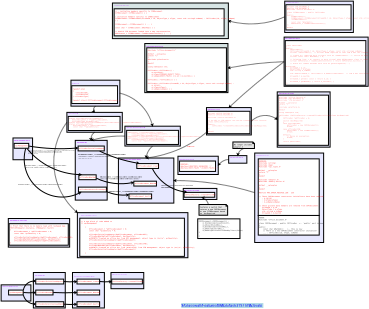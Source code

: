 <?xml version="1.0" encoding="UTF-8"?>
<dia:diagram xmlns:dia="http://www.lysator.liu.se/~alla/dia/">
  <dia:layer name="Background" visible="true" active="true">
    <dia:object type="Standard - Box" version="0" id="O0">
      <dia:attribute name="obj_pos">
        <dia:point val="-44.997,74.787"/>
      </dia:attribute>
      <dia:attribute name="obj_bb">
        <dia:rectangle val="-45.047,74.737;-33.598,81.014"/>
      </dia:attribute>
      <dia:attribute name="elem_corner">
        <dia:point val="-44.997,74.787"/>
      </dia:attribute>
      <dia:attribute name="elem_width">
        <dia:real val="11.348"/>
      </dia:attribute>
      <dia:attribute name="elem_height">
        <dia:real val="6.177"/>
      </dia:attribute>
      <dia:attribute name="border_width">
        <dia:real val="0.1"/>
      </dia:attribute>
      <dia:attribute name="inner_color">
        <dia:color val="#e7e8ff"/>
      </dia:attribute>
      <dia:attribute name="show_background">
        <dia:boolean val="true"/>
      </dia:attribute>
    </dia:object>
    <dia:object type="Standard - Box" version="0" id="O1">
      <dia:attribute name="obj_pos">
        <dia:point val="-3.101,70.078"/>
      </dia:attribute>
      <dia:attribute name="obj_bb">
        <dia:rectangle val="-3.151,70.028;9.447,76.305"/>
      </dia:attribute>
      <dia:attribute name="elem_corner">
        <dia:point val="-3.101,70.078"/>
      </dia:attribute>
      <dia:attribute name="elem_width">
        <dia:real val="12.498"/>
      </dia:attribute>
      <dia:attribute name="elem_height">
        <dia:real val="6.177"/>
      </dia:attribute>
      <dia:attribute name="border_width">
        <dia:real val="0.1"/>
      </dia:attribute>
      <dia:attribute name="inner_color">
        <dia:color val="#e7e8ff"/>
      </dia:attribute>
      <dia:attribute name="show_background">
        <dia:boolean val="true"/>
      </dia:attribute>
    </dia:object>
    <dia:object type="Standard - Box" version="0" id="O2">
      <dia:attribute name="obj_pos">
        <dia:point val="-17.782,70.078"/>
      </dia:attribute>
      <dia:attribute name="obj_bb">
        <dia:rectangle val="-17.832,70.028;-5.567,83.66"/>
      </dia:attribute>
      <dia:attribute name="elem_corner">
        <dia:point val="-17.782,70.078"/>
      </dia:attribute>
      <dia:attribute name="elem_width">
        <dia:real val="12.165"/>
      </dia:attribute>
      <dia:attribute name="elem_height">
        <dia:real val="13.532"/>
      </dia:attribute>
      <dia:attribute name="border_width">
        <dia:real val="0.1"/>
      </dia:attribute>
      <dia:attribute name="inner_color">
        <dia:color val="#e7e8ff"/>
      </dia:attribute>
      <dia:attribute name="show_background">
        <dia:boolean val="true"/>
      </dia:attribute>
    </dia:object>
    <dia:object type="Standard - Box" version="0" id="O3">
      <dia:attribute name="obj_pos">
        <dia:point val="-32.703,70.078"/>
      </dia:attribute>
      <dia:attribute name="obj_bb">
        <dia:rectangle val="-32.753,70.028;-20.488,83.66"/>
      </dia:attribute>
      <dia:attribute name="elem_corner">
        <dia:point val="-32.703,70.078"/>
      </dia:attribute>
      <dia:attribute name="elem_width">
        <dia:real val="12.165"/>
      </dia:attribute>
      <dia:attribute name="elem_height">
        <dia:real val="13.532"/>
      </dia:attribute>
      <dia:attribute name="border_width">
        <dia:real val="0.1"/>
      </dia:attribute>
      <dia:attribute name="inner_color">
        <dia:color val="#e7e8ff"/>
      </dia:attribute>
      <dia:attribute name="show_background">
        <dia:boolean val="true"/>
      </dia:attribute>
    </dia:object>
    <dia:object type="Standard - Box" version="0" id="O4">
      <dia:attribute name="obj_pos">
        <dia:point val="-0.262,26.415"/>
      </dia:attribute>
      <dia:attribute name="obj_bb">
        <dia:rectangle val="-0.312,26.365;20.916,43.655"/>
      </dia:attribute>
      <dia:attribute name="elem_corner">
        <dia:point val="-0.262,26.415"/>
      </dia:attribute>
      <dia:attribute name="elem_width">
        <dia:real val="21.129"/>
      </dia:attribute>
      <dia:attribute name="elem_height">
        <dia:real val="17.19"/>
      </dia:attribute>
      <dia:attribute name="border_width">
        <dia:real val="0.1"/>
      </dia:attribute>
      <dia:attribute name="inner_color">
        <dia:color val="#e7e8ff"/>
      </dia:attribute>
      <dia:attribute name="show_background">
        <dia:boolean val="true"/>
      </dia:attribute>
    </dia:object>
    <dia:object type="Standard - Arc" version="0" id="O5">
      <dia:attribute name="obj_pos">
        <dia:point val="12.778,21.845"/>
      </dia:attribute>
      <dia:attribute name="obj_bb">
        <dia:rectangle val="9.969,21.743;12.88,26.516"/>
      </dia:attribute>
      <dia:attribute name="conn_endpoints">
        <dia:point val="12.778,21.845"/>
        <dia:point val="10.302,26.415"/>
      </dia:attribute>
      <dia:attribute name="curve_distance">
        <dia:real val="0.524"/>
      </dia:attribute>
      <dia:attribute name="line_width">
        <dia:real val="0.15"/>
      </dia:attribute>
      <dia:attribute name="line_style">
        <dia:enum val="4"/>
      </dia:attribute>
      <dia:attribute name="end_arrow">
        <dia:enum val="22"/>
      </dia:attribute>
      <dia:attribute name="end_arrow_length">
        <dia:real val="0.5"/>
      </dia:attribute>
      <dia:attribute name="end_arrow_width">
        <dia:real val="0.5"/>
      </dia:attribute>
      <dia:connections>
        <dia:connection handle="0" to="O23" connection="6"/>
        <dia:connection handle="1" to="O4" connection="1"/>
      </dia:connections>
    </dia:object>
    <dia:object type="Standard - Box" version="0" id="O6">
      <dia:attribute name="obj_pos">
        <dia:point val="-16.721,19.676"/>
      </dia:attribute>
      <dia:attribute name="obj_bb">
        <dia:rectangle val="-16.771,19.626;-4.506,42.511"/>
      </dia:attribute>
      <dia:attribute name="elem_corner">
        <dia:point val="-16.721,19.676"/>
      </dia:attribute>
      <dia:attribute name="elem_width">
        <dia:real val="12.165"/>
      </dia:attribute>
      <dia:attribute name="elem_height">
        <dia:real val="22.785"/>
      </dia:attribute>
      <dia:attribute name="border_width">
        <dia:real val="0.1"/>
      </dia:attribute>
      <dia:attribute name="inner_color">
        <dia:color val="#e7e8ff"/>
      </dia:attribute>
      <dia:attribute name="show_background">
        <dia:boolean val="true"/>
      </dia:attribute>
    </dia:object>
    <dia:object type="Standard - Text" version="1" id="O7">
      <dia:attribute name="obj_pos">
        <dia:point val="-16.173,20.66"/>
      </dia:attribute>
      <dia:attribute name="obj_bb">
        <dia:rectangle val="-16.173,20.065;-11.758,20.81"/>
      </dia:attribute>
      <dia:attribute name="text">
        <dia:composite type="text">
          <dia:attribute name="string">
            <dia:string>#opc.adaptor.c#</dia:string>
          </dia:attribute>
          <dia:attribute name="font">
            <dia:font family="sans" style="0" name="Helvetica"/>
          </dia:attribute>
          <dia:attribute name="height">
            <dia:real val="0.8"/>
          </dia:attribute>
          <dia:attribute name="pos">
            <dia:point val="-16.173,20.66"/>
          </dia:attribute>
          <dia:attribute name="color">
            <dia:color val="#b000ff"/>
          </dia:attribute>
          <dia:attribute name="alignment">
            <dia:enum val="0"/>
          </dia:attribute>
        </dia:composite>
      </dia:attribute>
      <dia:attribute name="valign">
        <dia:enum val="3"/>
      </dia:attribute>
    </dia:object>
    <dia:object type="Flowchart - Box" version="0" id="O8">
      <dia:attribute name="obj_pos">
        <dia:point val="-15.644,21.844"/>
      </dia:attribute>
      <dia:attribute name="obj_bb">
        <dia:rectangle val="-15.719,21.769;-5.579,23.774"/>
      </dia:attribute>
      <dia:attribute name="elem_corner">
        <dia:point val="-15.644,21.844"/>
      </dia:attribute>
      <dia:attribute name="elem_width">
        <dia:real val="9.99"/>
      </dia:attribute>
      <dia:attribute name="elem_height">
        <dia:real val="1.856"/>
      </dia:attribute>
      <dia:attribute name="border_width">
        <dia:real val="0.15"/>
      </dia:attribute>
      <dia:attribute name="show_background">
        <dia:boolean val="true"/>
      </dia:attribute>
      <dia:attribute name="padding">
        <dia:real val="0.5"/>
      </dia:attribute>
      <dia:attribute name="text">
        <dia:composite type="text">
          <dia:attribute name="string">
            <dia:string>#officeDocInitialiseAdaptor#</dia:string>
          </dia:attribute>
          <dia:attribute name="font">
            <dia:font family="monospace" style="0" name="Courier"/>
          </dia:attribute>
          <dia:attribute name="height">
            <dia:real val="0.706"/>
          </dia:attribute>
          <dia:attribute name="pos">
            <dia:point val="-15.219,22.944"/>
          </dia:attribute>
          <dia:attribute name="color">
            <dia:color val="#ff0000"/>
          </dia:attribute>
          <dia:attribute name="alignment">
            <dia:enum val="0"/>
          </dia:attribute>
        </dia:composite>
      </dia:attribute>
    </dia:object>
    <dia:object type="Flowchart - Box" version="0" id="O9">
      <dia:attribute name="obj_pos">
        <dia:point val="-15.508,37.508"/>
      </dia:attribute>
      <dia:attribute name="obj_bb">
        <dia:rectangle val="-15.582,37.432;-4.763,39.438"/>
      </dia:attribute>
      <dia:attribute name="elem_corner">
        <dia:point val="-15.508,37.508"/>
      </dia:attribute>
      <dia:attribute name="elem_width">
        <dia:real val="10.67"/>
      </dia:attribute>
      <dia:attribute name="elem_height">
        <dia:real val="1.856"/>
      </dia:attribute>
      <dia:attribute name="border_width">
        <dia:real val="0.15"/>
      </dia:attribute>
      <dia:attribute name="show_background">
        <dia:boolean val="true"/>
      </dia:attribute>
      <dia:attribute name="padding">
        <dia:real val="0.5"/>
      </dia:attribute>
      <dia:attribute name="text">
        <dia:composite type="text">
          <dia:attribute name="string">
            <dia:string>#officeDocUninitialiseAdaptor#</dia:string>
          </dia:attribute>
          <dia:attribute name="font">
            <dia:font family="monospace" style="0" name="Courier"/>
          </dia:attribute>
          <dia:attribute name="height">
            <dia:real val="0.706"/>
          </dia:attribute>
          <dia:attribute name="pos">
            <dia:point val="-15.082,38.608"/>
          </dia:attribute>
          <dia:attribute name="color">
            <dia:color val="#ff0000"/>
          </dia:attribute>
          <dia:attribute name="alignment">
            <dia:enum val="0"/>
          </dia:attribute>
        </dia:composite>
      </dia:attribute>
    </dia:object>
    <dia:object type="Standard - Arc" version="0" id="O10">
      <dia:attribute name="obj_pos">
        <dia:point val="-10.172,38.435"/>
      </dia:attribute>
      <dia:attribute name="obj_bb">
        <dia:rectangle val="-10.257,38.35;8.163,41.449"/>
      </dia:attribute>
      <dia:attribute name="conn_endpoints">
        <dia:point val="-10.172,38.435"/>
        <dia:point val="8.078,41.043"/>
      </dia:attribute>
      <dia:attribute name="curve_distance">
        <dia:real val="0.592"/>
      </dia:attribute>
      <dia:attribute name="line_width">
        <dia:real val="0.15"/>
      </dia:attribute>
      <dia:attribute name="end_arrow">
        <dia:enum val="22"/>
      </dia:attribute>
      <dia:attribute name="end_arrow_length">
        <dia:real val="0.5"/>
      </dia:attribute>
      <dia:attribute name="end_arrow_width">
        <dia:real val="0.5"/>
      </dia:attribute>
      <dia:connections>
        <dia:connection handle="0" to="O9" connection="16"/>
        <dia:connection handle="1" to="O12" connection="16"/>
      </dia:connections>
    </dia:object>
    <dia:object type="Standard - Text" version="1" id="O11">
      <dia:attribute name="obj_pos">
        <dia:point val="-3.81,39.379"/>
      </dia:attribute>
      <dia:attribute name="obj_bb">
        <dia:rectangle val="-3.81,38.853;13.098,39.511"/>
      </dia:attribute>
      <dia:attribute name="text">
        <dia:composite type="text">
          <dia:attribute name="string">
            <dia:string>#OfficeDocument_t **ppOfficeDocument=ppOfficeDocument#</dia:string>
          </dia:attribute>
          <dia:attribute name="font">
            <dia:font family="sans" style="0" name="Helvetica"/>
          </dia:attribute>
          <dia:attribute name="height">
            <dia:real val="0.706"/>
          </dia:attribute>
          <dia:attribute name="pos">
            <dia:point val="-3.81,39.379"/>
          </dia:attribute>
          <dia:attribute name="color">
            <dia:color val="#000000"/>
          </dia:attribute>
          <dia:attribute name="alignment">
            <dia:enum val="0"/>
          </dia:attribute>
        </dia:composite>
      </dia:attribute>
      <dia:attribute name="valign">
        <dia:enum val="3"/>
      </dia:attribute>
    </dia:object>
    <dia:object type="Flowchart - Box" version="0" id="O12">
      <dia:attribute name="obj_pos">
        <dia:point val="3.763,40.115"/>
      </dia:attribute>
      <dia:attribute name="obj_bb">
        <dia:rectangle val="3.688,40.04;12.468,42.046"/>
      </dia:attribute>
      <dia:attribute name="elem_corner">
        <dia:point val="3.763,40.115"/>
      </dia:attribute>
      <dia:attribute name="elem_width">
        <dia:real val="8.63"/>
      </dia:attribute>
      <dia:attribute name="elem_height">
        <dia:real val="1.856"/>
      </dia:attribute>
      <dia:attribute name="border_width">
        <dia:real val="0.15"/>
      </dia:attribute>
      <dia:attribute name="show_background">
        <dia:boolean val="true"/>
      </dia:attribute>
      <dia:attribute name="padding">
        <dia:real val="0.5"/>
      </dia:attribute>
      <dia:attribute name="text">
        <dia:composite type="text">
          <dia:attribute name="string">
            <dia:string>#OfficeDocument_destroy#</dia:string>
          </dia:attribute>
          <dia:attribute name="font">
            <dia:font family="monospace" style="0" name="Courier"/>
          </dia:attribute>
          <dia:attribute name="height">
            <dia:real val="0.706"/>
          </dia:attribute>
          <dia:attribute name="pos">
            <dia:point val="4.188,41.215"/>
          </dia:attribute>
          <dia:attribute name="color">
            <dia:color val="#ff0000"/>
          </dia:attribute>
          <dia:attribute name="alignment">
            <dia:enum val="0"/>
          </dia:attribute>
        </dia:composite>
      </dia:attribute>
    </dia:object>
    <dia:object type="Flowchart - Box" version="0" id="O13">
      <dia:attribute name="obj_pos">
        <dia:point val="-15.344,32.821"/>
      </dia:attribute>
      <dia:attribute name="obj_bb">
        <dia:rectangle val="-15.419,32.746;-8.679,34.752"/>
      </dia:attribute>
      <dia:attribute name="elem_corner">
        <dia:point val="-15.344,32.821"/>
      </dia:attribute>
      <dia:attribute name="elem_width">
        <dia:real val="6.59"/>
      </dia:attribute>
      <dia:attribute name="elem_height">
        <dia:real val="1.856"/>
      </dia:attribute>
      <dia:attribute name="border_width">
        <dia:real val="0.15"/>
      </dia:attribute>
      <dia:attribute name="show_background">
        <dia:boolean val="true"/>
      </dia:attribute>
      <dia:attribute name="padding">
        <dia:real val="0.5"/>
      </dia:attribute>
      <dia:attribute name="text">
        <dia:composite type="text">
          <dia:attribute name="string">
            <dia:string>#officeDocWhatAmI#</dia:string>
          </dia:attribute>
          <dia:attribute name="font">
            <dia:font family="monospace" style="0" name="Courier"/>
          </dia:attribute>
          <dia:attribute name="height">
            <dia:real val="0.706"/>
          </dia:attribute>
          <dia:attribute name="pos">
            <dia:point val="-14.919,33.921"/>
          </dia:attribute>
          <dia:attribute name="color">
            <dia:color val="#ff0000"/>
          </dia:attribute>
          <dia:attribute name="alignment">
            <dia:enum val="0"/>
          </dia:attribute>
        </dia:composite>
      </dia:attribute>
    </dia:object>
    <dia:object type="Standard - Arc" version="0" id="O14">
      <dia:attribute name="obj_pos">
        <dia:point val="-12.049,33.749"/>
      </dia:attribute>
      <dia:attribute name="obj_bb">
        <dia:rectangle val="-12.132,33.666;10.008,36.678"/>
      </dia:attribute>
      <dia:attribute name="conn_endpoints">
        <dia:point val="-12.049,33.749"/>
        <dia:point val="9.925,36.173"/>
      </dia:attribute>
      <dia:attribute name="curve_distance">
        <dia:real val="1.207"/>
      </dia:attribute>
      <dia:attribute name="line_width">
        <dia:real val="0.15"/>
      </dia:attribute>
      <dia:attribute name="end_arrow">
        <dia:enum val="22"/>
      </dia:attribute>
      <dia:attribute name="end_arrow_length">
        <dia:real val="0.5"/>
      </dia:attribute>
      <dia:attribute name="end_arrow_width">
        <dia:real val="0.5"/>
      </dia:attribute>
      <dia:connections>
        <dia:connection handle="0" to="O13" connection="16"/>
        <dia:connection handle="1" to="O15" connection="16"/>
      </dia:connections>
    </dia:object>
    <dia:object type="Flowchart - Box" version="0" id="O15">
      <dia:attribute name="obj_pos">
        <dia:point val="5.61,35.245"/>
      </dia:attribute>
      <dia:attribute name="obj_bb">
        <dia:rectangle val="5.535,35.17;14.315,37.176"/>
      </dia:attribute>
      <dia:attribute name="elem_corner">
        <dia:point val="5.61,35.245"/>
      </dia:attribute>
      <dia:attribute name="elem_width">
        <dia:real val="8.63"/>
      </dia:attribute>
      <dia:attribute name="elem_height">
        <dia:real val="1.856"/>
      </dia:attribute>
      <dia:attribute name="border_width">
        <dia:real val="0.15"/>
      </dia:attribute>
      <dia:attribute name="show_background">
        <dia:boolean val="true"/>
      </dia:attribute>
      <dia:attribute name="padding">
        <dia:real val="0.5"/>
      </dia:attribute>
      <dia:attribute name="text">
        <dia:composite type="text">
          <dia:attribute name="string">
            <dia:string>#OfficeDocument_WhatAmI#</dia:string>
          </dia:attribute>
          <dia:attribute name="font">
            <dia:font family="monospace" style="0" name="Courier"/>
          </dia:attribute>
          <dia:attribute name="height">
            <dia:real val="0.706"/>
          </dia:attribute>
          <dia:attribute name="pos">
            <dia:point val="6.035,36.345"/>
          </dia:attribute>
          <dia:attribute name="color">
            <dia:color val="#ff0000"/>
          </dia:attribute>
          <dia:attribute name="alignment">
            <dia:enum val="0"/>
          </dia:attribute>
        </dia:composite>
      </dia:attribute>
    </dia:object>
    <dia:object type="Standard - Text" version="1" id="O16">
      <dia:attribute name="obj_pos">
        <dia:point val="-7.456,33.822"/>
      </dia:attribute>
      <dia:attribute name="obj_bb">
        <dia:rectangle val="-7.456,33.297;8.811,34.66"/>
      </dia:attribute>
      <dia:attribute name="text">
        <dia:composite type="text">
          <dia:attribute name="string">
            <dia:string>#OfficeDocument_t *pOfficeDocument=ppOfficeDocument
const char **ppOfficeDocumentName=ppcIdentity#</dia:string>
          </dia:attribute>
          <dia:attribute name="font">
            <dia:font family="sans" style="0" name="Helvetica"/>
          </dia:attribute>
          <dia:attribute name="height">
            <dia:real val="0.706"/>
          </dia:attribute>
          <dia:attribute name="pos">
            <dia:point val="-7.456,33.822"/>
          </dia:attribute>
          <dia:attribute name="color">
            <dia:color val="#000000"/>
          </dia:attribute>
          <dia:attribute name="alignment">
            <dia:enum val="0"/>
          </dia:attribute>
        </dia:composite>
      </dia:attribute>
      <dia:attribute name="valign">
        <dia:enum val="3"/>
      </dia:attribute>
    </dia:object>
    <dia:group>
      <dia:object type="Standard - Box" version="0" id="O17">
        <dia:attribute name="obj_pos">
          <dia:point val="-19.918,9.004"/>
        </dia:attribute>
        <dia:attribute name="obj_bb">
          <dia:rectangle val="-19.968,8.954;1.261,16.628"/>
        </dia:attribute>
        <dia:attribute name="elem_corner">
          <dia:point val="-19.918,9.004"/>
        </dia:attribute>
        <dia:attribute name="elem_width">
          <dia:real val="21.129"/>
        </dia:attribute>
        <dia:attribute name="elem_height">
          <dia:real val="7.573"/>
        </dia:attribute>
        <dia:attribute name="border_width">
          <dia:real val="0.1"/>
        </dia:attribute>
        <dia:attribute name="inner_color">
          <dia:color val="#e7e8ff"/>
        </dia:attribute>
        <dia:attribute name="show_background">
          <dia:boolean val="true"/>
        </dia:attribute>
      </dia:object>
      <dia:object type="Standard - Text" version="1" id="O18">
        <dia:attribute name="obj_pos">
          <dia:point val="-19.43,9.792"/>
        </dia:attribute>
        <dia:attribute name="obj_bb">
          <dia:rectangle val="-19.43,9.197;-14.962,9.942"/>
        </dia:attribute>
        <dia:attribute name="text">
          <dia:composite type="text">
            <dia:attribute name="string">
              <dia:string>#opc.adaptor.h#</dia:string>
            </dia:attribute>
            <dia:attribute name="font">
              <dia:font family="sans" style="0" name="Helvetica"/>
            </dia:attribute>
            <dia:attribute name="height">
              <dia:real val="0.8"/>
            </dia:attribute>
            <dia:attribute name="pos">
              <dia:point val="-19.43,9.792"/>
            </dia:attribute>
            <dia:attribute name="color">
              <dia:color val="#b000ff"/>
            </dia:attribute>
            <dia:attribute name="alignment">
              <dia:enum val="0"/>
            </dia:attribute>
          </dia:composite>
        </dia:attribute>
        <dia:attribute name="valign">
          <dia:enum val="3"/>
        </dia:attribute>
      </dia:object>
      <dia:object type="Flowchart - Box" version="0" id="O19">
        <dia:attribute name="obj_pos">
          <dia:point val="-19.409,10.541"/>
        </dia:attribute>
        <dia:attribute name="obj_bb">
          <dia:rectangle val="-19.483,10.466;0.431,16.0"/>
        </dia:attribute>
        <dia:attribute name="elem_corner">
          <dia:point val="-19.409,10.541"/>
        </dia:attribute>
        <dia:attribute name="elem_width">
          <dia:real val="19.765"/>
        </dia:attribute>
        <dia:attribute name="elem_height">
          <dia:real val="5.383"/>
        </dia:attribute>
        <dia:attribute name="border_width">
          <dia:real val="0.15"/>
        </dia:attribute>
        <dia:attribute name="show_background">
          <dia:boolean val="true"/>
        </dia:attribute>
        <dia:attribute name="padding">
          <dia:real val="0.5"/>
        </dia:attribute>
        <dia:attribute name="text">
          <dia:composite type="text">
            <dia:attribute name="string">
              <dia:string>#Status officeDocInitialiseAdaptor(
   OfficeDocument_t **ppOfficeDocument, 
   officeDocType docRequired);
Status officeDocUninitialiseAdaptor(OfficeDocument_t **ppOfficeDocument);
Status officeDocWhatAmI(
    OfficeDocument_t *pOfficeDocument,
    const char **ppcIdentity);
#</dia:string>
            </dia:attribute>
            <dia:attribute name="font">
              <dia:font family="monospace" style="0" name="Courier"/>
            </dia:attribute>
            <dia:attribute name="height">
              <dia:real val="0.529"/>
            </dia:attribute>
            <dia:attribute name="pos">
              <dia:point val="-18.983,11.509"/>
            </dia:attribute>
            <dia:attribute name="color">
              <dia:color val="#ff0000"/>
            </dia:attribute>
            <dia:attribute name="alignment">
              <dia:enum val="0"/>
            </dia:attribute>
          </dia:composite>
        </dia:attribute>
      </dia:object>
    </dia:group>
    <dia:object type="Standard - Text" version="1" id="O20">
      <dia:attribute name="obj_pos">
        <dia:point val="0.226,27.202"/>
      </dia:attribute>
      <dia:attribute name="obj_bb">
        <dia:rectangle val="0.226,26.607;8.889,27.352"/>
      </dia:attribute>
      <dia:attribute name="text">
        <dia:composite type="text">
          <dia:attribute name="string">
            <dia:string>#opc.document.adaptor.cpp#</dia:string>
          </dia:attribute>
          <dia:attribute name="font">
            <dia:font family="sans" style="0" name="Helvetica"/>
          </dia:attribute>
          <dia:attribute name="height">
            <dia:real val="0.8"/>
          </dia:attribute>
          <dia:attribute name="pos">
            <dia:point val="0.226,27.202"/>
          </dia:attribute>
          <dia:attribute name="color">
            <dia:color val="#b000ff"/>
          </dia:attribute>
          <dia:attribute name="alignment">
            <dia:enum val="0"/>
          </dia:attribute>
        </dia:composite>
      </dia:attribute>
      <dia:attribute name="valign">
        <dia:enum val="3"/>
      </dia:attribute>
    </dia:object>
    <dia:object type="Standard - Arc" version="0" id="O21">
      <dia:attribute name="obj_pos">
        <dia:point val="-10.649,22.772"/>
      </dia:attribute>
      <dia:attribute name="obj_bb">
        <dia:rectangle val="-10.743,22.678;10.986,29.711"/>
      </dia:attribute>
      <dia:attribute name="conn_endpoints">
        <dia:point val="-10.649,22.772"/>
        <dia:point val="10.893,29.464"/>
      </dia:attribute>
      <dia:attribute name="curve_distance">
        <dia:real val="0.592"/>
      </dia:attribute>
      <dia:attribute name="line_width">
        <dia:real val="0.15"/>
      </dia:attribute>
      <dia:attribute name="end_arrow">
        <dia:enum val="22"/>
      </dia:attribute>
      <dia:attribute name="end_arrow_length">
        <dia:real val="0.5"/>
      </dia:attribute>
      <dia:attribute name="end_arrow_width">
        <dia:real val="0.5"/>
      </dia:attribute>
      <dia:connections>
        <dia:connection handle="0" to="O8" connection="16"/>
        <dia:connection handle="1" to="O71" connection="16"/>
      </dia:connections>
    </dia:object>
    <dia:object type="Standard - Text" version="1" id="O22">
      <dia:attribute name="obj_pos">
        <dia:point val="-15.699,25.223"/>
      </dia:attribute>
      <dia:attribute name="obj_bb">
        <dia:rectangle val="-15.699,24.698;2.781,26.767"/>
      </dia:attribute>
      <dia:attribute name="text">
        <dia:composite type="text">
          <dia:attribute name="string">
            <dia:string>#OUT: OfficeDocument_t **ppOfficeDocument=ppOfficeDocument
IN: officeDocType docrequired=docRequired
FOUT: eOPCStatus#</dia:string>
          </dia:attribute>
          <dia:attribute name="font">
            <dia:font family="sans" style="0" name="Helvetica"/>
          </dia:attribute>
          <dia:attribute name="height">
            <dia:real val="0.706"/>
          </dia:attribute>
          <dia:attribute name="pos">
            <dia:point val="-15.699,25.223"/>
          </dia:attribute>
          <dia:attribute name="color">
            <dia:color val="#000000"/>
          </dia:attribute>
          <dia:attribute name="alignment">
            <dia:enum val="0"/>
          </dia:attribute>
        </dia:composite>
      </dia:attribute>
      <dia:attribute name="valign">
        <dia:enum val="3"/>
      </dia:attribute>
    </dia:object>
    <dia:group>
      <dia:object type="Standard - Box" version="0" id="O23">
        <dia:attribute name="obj_pos">
          <dia:point val="2.214,14.271"/>
        </dia:attribute>
        <dia:attribute name="obj_bb">
          <dia:rectangle val="2.164,14.221;23.393,21.895"/>
        </dia:attribute>
        <dia:attribute name="elem_corner">
          <dia:point val="2.214,14.271"/>
        </dia:attribute>
        <dia:attribute name="elem_width">
          <dia:real val="21.129"/>
        </dia:attribute>
        <dia:attribute name="elem_height">
          <dia:real val="7.573"/>
        </dia:attribute>
        <dia:attribute name="border_width">
          <dia:real val="0.1"/>
        </dia:attribute>
        <dia:attribute name="inner_color">
          <dia:color val="#e7e8ff"/>
        </dia:attribute>
        <dia:attribute name="show_background">
          <dia:boolean val="true"/>
        </dia:attribute>
      </dia:object>
      <dia:object type="Standard - Text" version="1" id="O24">
        <dia:attribute name="obj_pos">
          <dia:point val="2.702,15.059"/>
        </dia:attribute>
        <dia:attribute name="obj_bb">
          <dia:rectangle val="2.702,14.463;10.602,15.209"/>
        </dia:attribute>
        <dia:attribute name="text">
          <dia:composite type="text">
            <dia:attribute name="string">
              <dia:string>#opc.document.adaptor.h#</dia:string>
            </dia:attribute>
            <dia:attribute name="font">
              <dia:font family="sans" style="0" name="Helvetica"/>
            </dia:attribute>
            <dia:attribute name="height">
              <dia:real val="0.8"/>
            </dia:attribute>
            <dia:attribute name="pos">
              <dia:point val="2.702,15.059"/>
            </dia:attribute>
            <dia:attribute name="color">
              <dia:color val="#b000ff"/>
            </dia:attribute>
            <dia:attribute name="alignment">
              <dia:enum val="0"/>
            </dia:attribute>
          </dia:composite>
        </dia:attribute>
        <dia:attribute name="valign">
          <dia:enum val="3"/>
        </dia:attribute>
      </dia:object>
      <dia:object type="Flowchart - Box" version="0" id="O25">
        <dia:attribute name="obj_pos">
          <dia:point val="2.865,15.856"/>
        </dia:attribute>
        <dia:attribute name="obj_bb">
          <dia:rectangle val="2.79,15.781;22.705,21.314"/>
        </dia:attribute>
        <dia:attribute name="elem_corner">
          <dia:point val="2.865,15.856"/>
        </dia:attribute>
        <dia:attribute name="elem_width">
          <dia:real val="19.765"/>
        </dia:attribute>
        <dia:attribute name="elem_height">
          <dia:real val="5.383"/>
        </dia:attribute>
        <dia:attribute name="border_width">
          <dia:real val="0.15"/>
        </dia:attribute>
        <dia:attribute name="show_background">
          <dia:boolean val="true"/>
        </dia:attribute>
        <dia:attribute name="padding">
          <dia:real val="0.5"/>
        </dia:attribute>
        <dia:attribute name="text">
          <dia:composite type="text">
            <dia:attribute name="string">
              <dia:string>#eOPCStatus_t OfficeDocument_create(
    OfficeDocument_t **ppOfficeDocument,
    officeDocType docRequired);
eOPCStatus_t OfficeDocument_destroy(OfficeDocument_t **ppOfficeDocument);
eOPCStatus_t OfficeDocument_WhatAmI(
    OfficeDocument_t *pOfficeDocument,
    const char **ppcOfficeDocumentName);
#</dia:string>
            </dia:attribute>
            <dia:attribute name="font">
              <dia:font family="monospace" style="0" name="Courier"/>
            </dia:attribute>
            <dia:attribute name="height">
              <dia:real val="0.529"/>
            </dia:attribute>
            <dia:attribute name="pos">
              <dia:point val="3.29,16.823"/>
            </dia:attribute>
            <dia:attribute name="color">
              <dia:color val="#ff0000"/>
            </dia:attribute>
            <dia:attribute name="alignment">
              <dia:enum val="0"/>
            </dia:attribute>
          </dia:composite>
        </dia:attribute>
      </dia:object>
    </dia:group>
    <dia:object type="Standard - Arc" version="0" id="O26">
      <dia:attribute name="obj_pos">
        <dia:point val="-9.354,16.578"/>
      </dia:attribute>
      <dia:attribute name="obj_bb">
        <dia:rectangle val="-11.223,16.48;-9.255,19.774"/>
      </dia:attribute>
      <dia:attribute name="conn_endpoints">
        <dia:point val="-9.354,16.578"/>
        <dia:point val="-10.639,19.676"/>
      </dia:attribute>
      <dia:attribute name="curve_distance">
        <dia:real val="0.524"/>
      </dia:attribute>
      <dia:attribute name="line_width">
        <dia:real val="0.15"/>
      </dia:attribute>
      <dia:attribute name="line_style">
        <dia:enum val="4"/>
      </dia:attribute>
      <dia:attribute name="end_arrow">
        <dia:enum val="22"/>
      </dia:attribute>
      <dia:attribute name="end_arrow_length">
        <dia:real val="0.5"/>
      </dia:attribute>
      <dia:attribute name="end_arrow_width">
        <dia:real val="0.5"/>
      </dia:attribute>
      <dia:connections>
        <dia:connection handle="0" to="O17" connection="6"/>
        <dia:connection handle="1" to="O6" connection="1"/>
      </dia:connections>
    </dia:object>
    <dia:object type="Standard - Arc" version="0" id="O27">
      <dia:attribute name="obj_pos">
        <dia:point val="2.214,18.058"/>
      </dia:attribute>
      <dia:attribute name="obj_bb">
        <dia:rectangle val="-10.723,17.957;2.298,19.841"/>
      </dia:attribute>
      <dia:attribute name="conn_endpoints">
        <dia:point val="2.214,18.058"/>
        <dia:point val="-10.639,19.676"/>
      </dia:attribute>
      <dia:attribute name="curve_distance">
        <dia:real val="0.524"/>
      </dia:attribute>
      <dia:attribute name="line_width">
        <dia:real val="0.15"/>
      </dia:attribute>
      <dia:attribute name="line_style">
        <dia:enum val="4"/>
      </dia:attribute>
      <dia:attribute name="end_arrow">
        <dia:enum val="22"/>
      </dia:attribute>
      <dia:attribute name="end_arrow_length">
        <dia:real val="0.5"/>
      </dia:attribute>
      <dia:attribute name="end_arrow_width">
        <dia:real val="0.5"/>
      </dia:attribute>
      <dia:connections>
        <dia:connection handle="0" to="O23" connection="3"/>
        <dia:connection handle="1" to="O6" connection="1"/>
      </dia:connections>
    </dia:object>
    <dia:object type="Standard - Box" version="0" id="O28">
      <dia:attribute name="obj_pos">
        <dia:point val="22.442,25.729"/>
      </dia:attribute>
      <dia:attribute name="obj_bb">
        <dia:rectangle val="22.392,25.679;37.854,32.75"/>
      </dia:attribute>
      <dia:attribute name="elem_corner">
        <dia:point val="22.442,25.729"/>
      </dia:attribute>
      <dia:attribute name="elem_width">
        <dia:real val="15.363"/>
      </dia:attribute>
      <dia:attribute name="elem_height">
        <dia:real val="6.971"/>
      </dia:attribute>
      <dia:attribute name="border_width">
        <dia:real val="0.1"/>
      </dia:attribute>
      <dia:attribute name="inner_color">
        <dia:color val="#e7e8ff"/>
      </dia:attribute>
      <dia:attribute name="show_background">
        <dia:boolean val="true"/>
      </dia:attribute>
    </dia:object>
    <dia:object type="Standard - Text" version="1" id="O29">
      <dia:attribute name="obj_pos">
        <dia:point val="22.977,27.04"/>
      </dia:attribute>
      <dia:attribute name="obj_bb">
        <dia:rectangle val="22.977,26.445;28.932,27.19"/>
      </dia:attribute>
      <dia:attribute name="text">
        <dia:composite type="text">
          <dia:attribute name="string">
            <dia:string>#opc.document.cpp#</dia:string>
          </dia:attribute>
          <dia:attribute name="font">
            <dia:font family="sans" style="0" name="Helvetica"/>
          </dia:attribute>
          <dia:attribute name="height">
            <dia:real val="0.8"/>
          </dia:attribute>
          <dia:attribute name="pos">
            <dia:point val="22.977,27.04"/>
          </dia:attribute>
          <dia:attribute name="color">
            <dia:color val="#b000ff"/>
          </dia:attribute>
          <dia:attribute name="alignment">
            <dia:enum val="0"/>
          </dia:attribute>
        </dia:composite>
      </dia:attribute>
      <dia:attribute name="valign">
        <dia:enum val="3"/>
      </dia:attribute>
    </dia:object>
    <dia:object type="Flowchart - Box" version="0" id="O30">
      <dia:attribute name="obj_pos">
        <dia:point val="23.046,27.554"/>
      </dia:attribute>
      <dia:attribute name="obj_bb">
        <dia:rectangle val="22.971,27.479;36.851,31.601"/>
      </dia:attribute>
      <dia:attribute name="elem_corner">
        <dia:point val="23.046,27.554"/>
      </dia:attribute>
      <dia:attribute name="elem_width">
        <dia:real val="13.73"/>
      </dia:attribute>
      <dia:attribute name="elem_height">
        <dia:real val="3.972"/>
      </dia:attribute>
      <dia:attribute name="border_width">
        <dia:real val="0.15"/>
      </dia:attribute>
      <dia:attribute name="show_background">
        <dia:boolean val="true"/>
      </dia:attribute>
      <dia:attribute name="padding">
        <dia:real val="0.5"/>
      </dia:attribute>
      <dia:attribute name="text">
        <dia:composite type="text">
          <dia:attribute name="string">
            <dia:string>#REMOVED:
#define DIRECTORY_SEPARATOR '/'
#define ROOT_FILES "_0_ROOT_FILES_0_"#</dia:string>
          </dia:attribute>
          <dia:attribute name="font">
            <dia:font family="monospace" style="0" name="Courier"/>
          </dia:attribute>
          <dia:attribute name="height">
            <dia:real val="0.706"/>
          </dia:attribute>
          <dia:attribute name="pos">
            <dia:point val="23.471,29.007"/>
          </dia:attribute>
          <dia:attribute name="color">
            <dia:color val="#ff0000"/>
          </dia:attribute>
          <dia:attribute name="alignment">
            <dia:enum val="0"/>
          </dia:attribute>
        </dia:composite>
      </dia:attribute>
    </dia:object>
    <dia:group>
      <dia:object type="Standard - Box" version="0" id="O31">
        <dia:attribute name="obj_pos">
          <dia:point val="-15.914,47.248"/>
        </dia:attribute>
        <dia:attribute name="obj_bb">
          <dia:rectangle val="-15.964,47.198;26.283,64.488"/>
        </dia:attribute>
        <dia:attribute name="elem_corner">
          <dia:point val="-15.914,47.248"/>
        </dia:attribute>
        <dia:attribute name="elem_width">
          <dia:real val="42.147"/>
        </dia:attribute>
        <dia:attribute name="elem_height">
          <dia:real val="17.19"/>
        </dia:attribute>
        <dia:attribute name="border_width">
          <dia:real val="0.1"/>
        </dia:attribute>
        <dia:attribute name="inner_color">
          <dia:color val="#e7e8ff"/>
        </dia:attribute>
        <dia:attribute name="show_background">
          <dia:boolean val="true"/>
        </dia:attribute>
      </dia:object>
      <dia:object type="Standard - Text" version="1" id="O32">
        <dia:attribute name="obj_pos">
          <dia:point val="-14.672,48.362"/>
        </dia:attribute>
        <dia:attribute name="obj_bb">
          <dia:rectangle val="-14.672,47.767;-8.475,48.512"/>
        </dia:attribute>
        <dia:attribute name="text">
          <dia:composite type="text">
            <dia:attribute name="string">
              <dia:string>#opc.management.c#</dia:string>
            </dia:attribute>
            <dia:attribute name="font">
              <dia:font family="sans" style="0" name="Helvetica"/>
            </dia:attribute>
            <dia:attribute name="height">
              <dia:real val="0.8"/>
            </dia:attribute>
            <dia:attribute name="pos">
              <dia:point val="-14.672,48.362"/>
            </dia:attribute>
            <dia:attribute name="color">
              <dia:color val="#b000ff"/>
            </dia:attribute>
            <dia:attribute name="alignment">
              <dia:enum val="0"/>
            </dia:attribute>
          </dia:composite>
        </dia:attribute>
        <dia:attribute name="valign">
          <dia:enum val="3"/>
        </dia:attribute>
      </dia:object>
      <dia:object type="Flowchart - Box" version="0" id="O33">
        <dia:attribute name="obj_pos">
          <dia:point val="-15.001,49.369"/>
        </dia:attribute>
        <dia:attribute name="obj_bb">
          <dia:rectangle val="-15.075,49.294;24.985,63.999"/>
        </dia:attribute>
        <dia:attribute name="elem_corner">
          <dia:point val="-15.001,49.369"/>
        </dia:attribute>
        <dia:attribute name="elem_width">
          <dia:real val="39.91"/>
        </dia:attribute>
        <dia:attribute name="elem_height">
          <dia:real val="14.556"/>
        </dia:attribute>
        <dia:attribute name="border_width">
          <dia:real val="0.15"/>
        </dia:attribute>
        <dia:attribute name="show_background">
          <dia:boolean val="true"/>
        </dia:attribute>
        <dia:attribute name="padding">
          <dia:real val="0.5"/>
        </dia:attribute>
        <dia:attribute name="text">
          <dia:composite type="text">
            <dia:attribute name="string">
              <dia:string>#// A new block of code added to
// opcManagement

    {
        OfficeDocument_t *pOfficeDocument = 0;
        const char *pcIdentity = 0;

        officeDocInitialiseAdaptor(&amp;pOfficeDocument, officeDocOPC);
        officeDocWhatAmI(pOfficeDocument, &amp;pcIdentity);
        gLPRINTF("Created an office doc from OPC management: object type is (%s)\n", pcIdentity);
        officeDocUninitialiseAdaptor(&amp;pOfficeDocument);

        officeDocInitialiseAdaptor(&amp;pOfficeDocument, officeDocCFB);
        officeDocWhatAmI(pOfficeDocument, &amp;pcIdentity);
        gLPRINTF("Created an office doc from (mimicking) from CFB management: object type is (%s)\n", pcIdentity);
        officeDocUninitialiseAdaptor(&amp;pOfficeDocument);
            
    }#</dia:string>
            </dia:attribute>
            <dia:attribute name="font">
              <dia:font family="monospace" style="0" name="Courier"/>
            </dia:attribute>
            <dia:attribute name="height">
              <dia:real val="0.706"/>
            </dia:attribute>
            <dia:attribute name="pos">
              <dia:point val="-14.575,50.822"/>
            </dia:attribute>
            <dia:attribute name="color">
              <dia:color val="#ff0000"/>
            </dia:attribute>
            <dia:attribute name="alignment">
              <dia:enum val="0"/>
            </dia:attribute>
          </dia:composite>
        </dia:attribute>
      </dia:object>
    </dia:group>
    <dia:object type="Standard - Arc" version="0" id="O34">
      <dia:attribute name="obj_pos">
        <dia:point val="41.805,12.864"/>
      </dia:attribute>
      <dia:attribute name="obj_bb">
        <dia:rectangle val="10.204,12.765;41.904,26.669"/>
      </dia:attribute>
      <dia:attribute name="conn_endpoints">
        <dia:point val="41.805,12.864"/>
        <dia:point val="10.302,26.415"/>
      </dia:attribute>
      <dia:attribute name="curve_distance">
        <dia:real val="-1.879"/>
      </dia:attribute>
      <dia:attribute name="line_width">
        <dia:real val="0.15"/>
      </dia:attribute>
      <dia:attribute name="line_style">
        <dia:enum val="4"/>
      </dia:attribute>
      <dia:attribute name="end_arrow">
        <dia:enum val="22"/>
      </dia:attribute>
      <dia:attribute name="end_arrow_length">
        <dia:real val="0.5"/>
      </dia:attribute>
      <dia:attribute name="end_arrow_width">
        <dia:real val="0.5"/>
      </dia:attribute>
      <dia:connections>
        <dia:connection handle="0" to="O75" connection="16"/>
        <dia:connection handle="1" to="O4" connection="1"/>
      </dia:connections>
    </dia:object>
    <dia:object type="Standard - Text" version="1" id="O35">
      <dia:attribute name="obj_pos">
        <dia:point val="25.733,22.301"/>
      </dia:attribute>
      <dia:attribute name="obj_bb">
        <dia:rectangle val="25.733,21.776;29.125,22.434"/>
      </dia:attribute>
      <dia:attribute name="text">
        <dia:composite type="text">
          <dia:attribute name="string">
            <dia:string>#new include#</dia:string>
          </dia:attribute>
          <dia:attribute name="font">
            <dia:font family="sans" style="0" name="Helvetica"/>
          </dia:attribute>
          <dia:attribute name="height">
            <dia:real val="0.706"/>
          </dia:attribute>
          <dia:attribute name="pos">
            <dia:point val="25.733,22.301"/>
          </dia:attribute>
          <dia:attribute name="color">
            <dia:color val="#ff0000"/>
          </dia:attribute>
          <dia:attribute name="alignment">
            <dia:enum val="0"/>
          </dia:attribute>
        </dia:composite>
      </dia:attribute>
      <dia:attribute name="valign">
        <dia:enum val="3"/>
      </dia:attribute>
    </dia:object>
    <dia:group>
      <dia:object type="Standard - Box" version="0" id="O36">
        <dia:attribute name="obj_pos">
          <dia:point val="-42.261,49.482"/>
        </dia:attribute>
        <dia:attribute name="obj_bb">
          <dia:rectangle val="-42.311,49.432;-18.818,60.444"/>
        </dia:attribute>
        <dia:attribute name="elem_corner">
          <dia:point val="-42.261,49.482"/>
        </dia:attribute>
        <dia:attribute name="elem_width">
          <dia:real val="23.393"/>
        </dia:attribute>
        <dia:attribute name="elem_height">
          <dia:real val="10.912"/>
        </dia:attribute>
        <dia:attribute name="border_width">
          <dia:real val="0.1"/>
        </dia:attribute>
        <dia:attribute name="inner_color">
          <dia:color val="#e7e8ff"/>
        </dia:attribute>
        <dia:attribute name="show_background">
          <dia:boolean val="true"/>
        </dia:attribute>
      </dia:object>
      <dia:object type="Standard - Text" version="1" id="O37">
        <dia:attribute name="obj_pos">
          <dia:point val="-41.673,50.462"/>
        </dia:attribute>
        <dia:attribute name="obj_bb">
          <dia:rectangle val="-41.673,49.867;-35.075,50.612"/>
        </dia:attribute>
        <dia:attribute name="text">
          <dia:composite type="text">
            <dia:attribute name="string">
              <dia:string>#opc.adaptorTest.cpp#</dia:string>
            </dia:attribute>
            <dia:attribute name="font">
              <dia:font family="sans" style="0" name="Helvetica"/>
            </dia:attribute>
            <dia:attribute name="height">
              <dia:real val="0.8"/>
            </dia:attribute>
            <dia:attribute name="pos">
              <dia:point val="-41.673,50.462"/>
            </dia:attribute>
            <dia:attribute name="color">
              <dia:color val="#b000ff"/>
            </dia:attribute>
            <dia:attribute name="alignment">
              <dia:enum val="0"/>
            </dia:attribute>
          </dia:composite>
        </dia:attribute>
        <dia:attribute name="valign">
          <dia:enum val="3"/>
        </dia:attribute>
      </dia:object>
      <dia:object type="Flowchart - Box" version="0" id="O38">
        <dia:attribute name="obj_pos">
          <dia:point val="-41.956,51.453"/>
        </dia:attribute>
        <dia:attribute name="obj_bb">
          <dia:rectangle val="-42.031,51.378;-19.311,59.733"/>
        </dia:attribute>
        <dia:attribute name="elem_corner">
          <dia:point val="-41.956,51.453"/>
        </dia:attribute>
        <dia:attribute name="elem_width">
          <dia:real val="22.57"/>
        </dia:attribute>
        <dia:attribute name="elem_height">
          <dia:real val="8.206"/>
        </dia:attribute>
        <dia:attribute name="border_width">
          <dia:real val="0.15"/>
        </dia:attribute>
        <dia:attribute name="show_background">
          <dia:boolean val="true"/>
        </dia:attribute>
        <dia:attribute name="padding">
          <dia:real val="0.5"/>
        </dia:attribute>
        <dia:attribute name="text">
          <dia:composite type="text">
            <dia:attribute name="string">
              <dia:string>#// Proof that there is no memory leak with reshaped map.
TEST(OPCAdaptor_Instance, CFBAdaptor_TestIt)
{
    OfficeDocument_t *pOfficeDocument = 0;
    const char *pcIdentity = 0;

    officeDocInitialiseAdaptor(&amp;pOfficeDocument, officeDocCFB);
    officeDocWhatAmI(pOfficeDocument, &amp;pcIdentity);   
    officeDocUninitialiseAdaptor(&amp;pOfficeDocument);
}#</dia:string>
            </dia:attribute>
            <dia:attribute name="font">
              <dia:font family="monospace" style="0" name="Courier"/>
            </dia:attribute>
            <dia:attribute name="height">
              <dia:real val="0.706"/>
            </dia:attribute>
            <dia:attribute name="pos">
              <dia:point val="-41.531,52.553"/>
            </dia:attribute>
            <dia:attribute name="color">
              <dia:color val="#ff0000"/>
            </dia:attribute>
            <dia:attribute name="alignment">
              <dia:enum val="0"/>
            </dia:attribute>
          </dia:composite>
        </dia:attribute>
      </dia:object>
    </dia:group>
    <dia:object type="Standard - Box" version="0" id="O39">
      <dia:attribute name="obj_pos">
        <dia:point val="41.776,25.5"/>
      </dia:attribute>
      <dia:attribute name="obj_bb">
        <dia:rectangle val="41.727,25.45;48.769,28.434"/>
      </dia:attribute>
      <dia:attribute name="elem_corner">
        <dia:point val="41.776,25.5"/>
      </dia:attribute>
      <dia:attribute name="elem_width">
        <dia:real val="6.942"/>
      </dia:attribute>
      <dia:attribute name="elem_height">
        <dia:real val="2.884"/>
      </dia:attribute>
      <dia:attribute name="border_width">
        <dia:real val="0.1"/>
      </dia:attribute>
      <dia:attribute name="inner_color">
        <dia:color val="#e7e8ff"/>
      </dia:attribute>
      <dia:attribute name="show_background">
        <dia:boolean val="true"/>
      </dia:attribute>
    </dia:object>
    <dia:object type="Standard - Text" version="1" id="O40">
      <dia:attribute name="obj_pos">
        <dia:point val="42.339,26.515"/>
      </dia:attribute>
      <dia:attribute name="obj_bb">
        <dia:rectangle val="42.339,25.92;47.532,26.665"/>
      </dia:attribute>
      <dia:attribute name="text">
        <dia:composite type="text">
          <dia:attribute name="string">
            <dia:string>#opc.document.h#</dia:string>
          </dia:attribute>
          <dia:attribute name="font">
            <dia:font family="sans" style="0" name="Helvetica"/>
          </dia:attribute>
          <dia:attribute name="height">
            <dia:real val="0.8"/>
          </dia:attribute>
          <dia:attribute name="pos">
            <dia:point val="42.339,26.515"/>
          </dia:attribute>
          <dia:attribute name="color">
            <dia:color val="#b000ff"/>
          </dia:attribute>
          <dia:attribute name="alignment">
            <dia:enum val="0"/>
          </dia:attribute>
        </dia:composite>
      </dia:attribute>
      <dia:attribute name="valign">
        <dia:enum val="3"/>
      </dia:attribute>
    </dia:object>
    <dia:object type="Standard - Arc" version="0" id="O41">
      <dia:attribute name="obj_pos">
        <dia:point val="41.776,26.942"/>
      </dia:attribute>
      <dia:attribute name="obj_bb">
        <dia:rectangle val="37.702,26.84;41.879,29.317"/>
      </dia:attribute>
      <dia:attribute name="conn_endpoints">
        <dia:point val="41.776,26.942"/>
        <dia:point val="37.804,29.214"/>
      </dia:attribute>
      <dia:attribute name="curve_distance">
        <dia:real val="0.524"/>
      </dia:attribute>
      <dia:attribute name="line_width">
        <dia:real val="0.15"/>
      </dia:attribute>
      <dia:attribute name="line_style">
        <dia:enum val="4"/>
      </dia:attribute>
      <dia:attribute name="end_arrow">
        <dia:enum val="22"/>
      </dia:attribute>
      <dia:attribute name="end_arrow_length">
        <dia:real val="0.5"/>
      </dia:attribute>
      <dia:attribute name="end_arrow_width">
        <dia:real val="0.5"/>
      </dia:attribute>
      <dia:connections>
        <dia:connection handle="0" to="O39" connection="3"/>
        <dia:connection handle="1" to="O28" connection="4"/>
      </dia:connections>
    </dia:object>
    <dia:group>
      <dia:object type="Standard - Box" version="0" id="O42">
        <dia:attribute name="obj_pos">
          <dia:point val="-18.364,-3.276"/>
        </dia:attribute>
        <dia:attribute name="obj_bb">
          <dia:rectangle val="-18.414,-3.326;0.337,6.675"/>
        </dia:attribute>
        <dia:attribute name="elem_corner">
          <dia:point val="-18.364,-3.276"/>
        </dia:attribute>
        <dia:attribute name="elem_width">
          <dia:real val="18.651"/>
        </dia:attribute>
        <dia:attribute name="elem_height">
          <dia:real val="9.9"/>
        </dia:attribute>
        <dia:attribute name="border_width">
          <dia:real val="0.1"/>
        </dia:attribute>
        <dia:attribute name="inner_color">
          <dia:color val="#e7e8ff"/>
        </dia:attribute>
        <dia:attribute name="show_background">
          <dia:boolean val="true"/>
        </dia:attribute>
      </dia:object>
      <dia:object type="Standard - Text" version="1" id="O43">
        <dia:attribute name="obj_pos">
          <dia:point val="-17.835,-1.984"/>
        </dia:attribute>
        <dia:attribute name="obj_bb">
          <dia:rectangle val="-17.835,-2.579;-14.723,-1.834"/>
        </dia:attribute>
        <dia:attribute name="text">
          <dia:composite type="text">
            <dia:attribute name="string">
              <dia:string>#adaptor.h#</dia:string>
            </dia:attribute>
            <dia:attribute name="font">
              <dia:font family="sans" style="0" name="Helvetica"/>
            </dia:attribute>
            <dia:attribute name="height">
              <dia:real val="0.8"/>
            </dia:attribute>
            <dia:attribute name="pos">
              <dia:point val="-17.835,-1.984"/>
            </dia:attribute>
            <dia:attribute name="color">
              <dia:color val="#b000ff"/>
            </dia:attribute>
            <dia:attribute name="alignment">
              <dia:enum val="0"/>
            </dia:attribute>
          </dia:composite>
        </dia:attribute>
        <dia:attribute name="valign">
          <dia:enum val="3"/>
        </dia:attribute>
      </dia:object>
      <dia:object type="Flowchart - Box" version="0" id="O44">
        <dia:attribute name="obj_pos">
          <dia:point val="-18.069,-1.151"/>
        </dia:attribute>
        <dia:attribute name="obj_bb">
          <dia:rectangle val="-18.144,-1.226;-0.524,5.718"/>
        </dia:attribute>
        <dia:attribute name="elem_corner">
          <dia:point val="-18.069,-1.151"/>
        </dia:attribute>
        <dia:attribute name="elem_width">
          <dia:real val="17.47"/>
        </dia:attribute>
        <dia:attribute name="elem_height">
          <dia:real val="6.794"/>
        </dia:attribute>
        <dia:attribute name="border_width">
          <dia:real val="0.15"/>
        </dia:attribute>
        <dia:attribute name="show_background">
          <dia:boolean val="true"/>
        </dia:attribute>
        <dia:attribute name="padding">
          <dia:real val="0.5"/>
        </dia:attribute>
        <dia:attribute name="text">
          <dia:composite type="text">
            <dia:attribute name="string">
              <dia:string>#typedef enum
{
   officeDocOPC,
   officeDocCFB,
} officeDocType;

typedef struct COfficeDocument OfficeDocument_t;#</dia:string>
            </dia:attribute>
            <dia:attribute name="font">
              <dia:font family="monospace" style="0" name="Courier"/>
            </dia:attribute>
            <dia:attribute name="height">
              <dia:real val="0.706"/>
            </dia:attribute>
            <dia:attribute name="pos">
              <dia:point val="-17.644,0.302"/>
            </dia:attribute>
            <dia:attribute name="color">
              <dia:color val="#ff0000"/>
            </dia:attribute>
            <dia:attribute name="alignment">
              <dia:enum val="0"/>
            </dia:attribute>
          </dia:composite>
        </dia:attribute>
      </dia:object>
    </dia:group>
    <dia:object type="Standard - Arc" version="0" id="O45">
      <dia:attribute name="obj_pos">
        <dia:point val="-9.038,6.625"/>
      </dia:attribute>
      <dia:attribute name="obj_bb">
        <dia:rectangle val="-10.208,6.54;-8.954,9.088"/>
      </dia:attribute>
      <dia:attribute name="conn_endpoints">
        <dia:point val="-9.038,6.625"/>
        <dia:point val="-9.354,9.004"/>
      </dia:attribute>
      <dia:attribute name="curve_distance">
        <dia:real val="0.524"/>
      </dia:attribute>
      <dia:attribute name="line_width">
        <dia:real val="0.15"/>
      </dia:attribute>
      <dia:attribute name="line_style">
        <dia:enum val="4"/>
      </dia:attribute>
      <dia:attribute name="end_arrow">
        <dia:enum val="22"/>
      </dia:attribute>
      <dia:attribute name="end_arrow_length">
        <dia:real val="0.5"/>
      </dia:attribute>
      <dia:attribute name="end_arrow_width">
        <dia:real val="0.5"/>
      </dia:attribute>
      <dia:connections>
        <dia:connection handle="0" to="O42" connection="6"/>
        <dia:connection handle="1" to="O17" connection="1"/>
      </dia:connections>
    </dia:object>
    <dia:object type="Standard - Arc" version="0" id="O46">
      <dia:attribute name="obj_pos">
        <dia:point val="0.287,1.674"/>
      </dia:attribute>
      <dia:attribute name="obj_bb">
        <dia:rectangle val="0.181,1.568;12.998,14.377"/>
      </dia:attribute>
      <dia:attribute name="conn_endpoints">
        <dia:point val="0.287,1.674"/>
        <dia:point val="12.778,14.271"/>
      </dia:attribute>
      <dia:attribute name="curve_distance">
        <dia:real val="-2.527"/>
      </dia:attribute>
      <dia:attribute name="line_width">
        <dia:real val="0.15"/>
      </dia:attribute>
      <dia:attribute name="line_style">
        <dia:enum val="4"/>
      </dia:attribute>
      <dia:attribute name="end_arrow">
        <dia:enum val="22"/>
      </dia:attribute>
      <dia:attribute name="end_arrow_length">
        <dia:real val="0.5"/>
      </dia:attribute>
      <dia:attribute name="end_arrow_width">
        <dia:real val="0.5"/>
      </dia:attribute>
      <dia:connections>
        <dia:connection handle="0" to="O42" connection="4"/>
        <dia:connection handle="1" to="O23" connection="1"/>
      </dia:connections>
    </dia:object>
    <dia:object type="UML - Note" version="0" id="O47">
      <dia:attribute name="obj_pos">
        <dia:point val="43.402,20.293"/>
      </dia:attribute>
      <dia:attribute name="obj_bb">
        <dia:rectangle val="43.327,20.218;51.692,22.868"/>
      </dia:attribute>
      <dia:attribute name="meta">
        <dia:composite type="dict"/>
      </dia:attribute>
      <dia:attribute name="elem_corner">
        <dia:point val="43.402,20.293"/>
      </dia:attribute>
      <dia:attribute name="elem_width">
        <dia:real val="8.215"/>
      </dia:attribute>
      <dia:attribute name="elem_height">
        <dia:real val="2.5"/>
      </dia:attribute>
      <dia:attribute name="line_width">
        <dia:real val="0.15"/>
      </dia:attribute>
      <dia:attribute name="line_colour">
        <dia:color val="#000000"/>
      </dia:attribute>
      <dia:attribute name="fill_colour">
        <dia:color val="#e5e5e5"/>
      </dia:attribute>
      <dia:attribute name="text">
        <dia:composite type="text">
          <dia:attribute name="string">
            <dia:string>#No longer includes 
adaptor.h#</dia:string>
          </dia:attribute>
          <dia:attribute name="font">
            <dia:font family="monospace" style="0" name="Courier"/>
          </dia:attribute>
          <dia:attribute name="height">
            <dia:real val="0.8"/>
          </dia:attribute>
          <dia:attribute name="pos">
            <dia:point val="43.777,21.563"/>
          </dia:attribute>
          <dia:attribute name="color">
            <dia:color val="#000000"/>
          </dia:attribute>
          <dia:attribute name="alignment">
            <dia:enum val="0"/>
          </dia:attribute>
        </dia:composite>
      </dia:attribute>
    </dia:object>
    <dia:object type="Standard - Arc" version="0" id="O48">
      <dia:attribute name="obj_pos">
        <dia:point val="47.509,22.793"/>
      </dia:attribute>
      <dia:attribute name="obj_bb">
        <dia:rectangle val="44.932,22.688;47.615,25.605"/>
      </dia:attribute>
      <dia:attribute name="conn_endpoints">
        <dia:point val="47.509,22.793"/>
        <dia:point val="45.248,25.5"/>
      </dia:attribute>
      <dia:attribute name="curve_distance">
        <dia:real val="0.524"/>
      </dia:attribute>
      <dia:attribute name="line_width">
        <dia:real val="0.15"/>
      </dia:attribute>
      <dia:attribute name="line_style">
        <dia:enum val="4"/>
      </dia:attribute>
      <dia:attribute name="end_arrow">
        <dia:enum val="22"/>
      </dia:attribute>
      <dia:attribute name="end_arrow_length">
        <dia:real val="0.5"/>
      </dia:attribute>
      <dia:attribute name="end_arrow_width">
        <dia:real val="0.5"/>
      </dia:attribute>
      <dia:connections>
        <dia:connection handle="0" to="O47" connection="6"/>
        <dia:connection handle="1" to="O39" connection="1"/>
      </dia:connections>
    </dia:object>
    <dia:object type="Standard - Arc" version="0" id="O49">
      <dia:attribute name="obj_pos">
        <dia:point val="-19.918,12.791"/>
      </dia:attribute>
      <dia:attribute name="obj_bb">
        <dia:rectangle val="-24.991,12.708;-15.831,47.331"/>
      </dia:attribute>
      <dia:attribute name="conn_endpoints">
        <dia:point val="-19.918,12.791"/>
        <dia:point val="-15.914,47.248"/>
      </dia:attribute>
      <dia:attribute name="curve_distance">
        <dia:real val="6.877"/>
      </dia:attribute>
      <dia:attribute name="line_width">
        <dia:real val="0.15"/>
      </dia:attribute>
      <dia:attribute name="line_style">
        <dia:enum val="4"/>
      </dia:attribute>
      <dia:attribute name="end_arrow">
        <dia:enum val="22"/>
      </dia:attribute>
      <dia:attribute name="end_arrow_length">
        <dia:real val="0.5"/>
      </dia:attribute>
      <dia:attribute name="end_arrow_width">
        <dia:real val="0.5"/>
      </dia:attribute>
      <dia:connections>
        <dia:connection handle="0" to="O17" connection="3"/>
        <dia:connection handle="1" to="O31" connection="0"/>
      </dia:connections>
    </dia:object>
    <dia:object type="Standard - Text" version="1" id="O50">
      <dia:attribute name="obj_pos">
        <dia:point val="23.718,83.184"/>
      </dia:attribute>
      <dia:attribute name="obj_bb">
        <dia:rectangle val="23.718,81.926;57.146,83.504"/>
      </dia:attribute>
      <dia:attribute name="text">
        <dia:composite type="text">
          <dia:attribute name="string">
            <dia:string>#$/Glasswall/Features/IMAGE/task3197TiffActivate#</dia:string>
          </dia:attribute>
          <dia:attribute name="font">
            <dia:font family="sans" style="0" name="Helvetica"/>
          </dia:attribute>
          <dia:attribute name="height">
            <dia:real val="1.693"/>
          </dia:attribute>
          <dia:attribute name="pos">
            <dia:point val="23.718,83.184"/>
          </dia:attribute>
          <dia:attribute name="color">
            <dia:color val="#0000ff"/>
          </dia:attribute>
          <dia:attribute name="alignment">
            <dia:enum val="0"/>
          </dia:attribute>
        </dia:composite>
      </dia:attribute>
      <dia:attribute name="valign">
        <dia:enum val="3"/>
      </dia:attribute>
      <dia:attribute name="fill_color">
        <dia:color val="#add8e6"/>
      </dia:attribute>
      <dia:attribute name="show_background">
        <dia:boolean val="true"/>
      </dia:attribute>
    </dia:object>
    <dia:group>
      <dia:object type="Standard - Box" version="0" id="O51">
        <dia:attribute name="obj_pos">
          <dia:point val="51.72,24.513"/>
        </dia:attribute>
        <dia:attribute name="obj_bb">
          <dia:rectangle val="51.67,24.463;78.054,58.677"/>
        </dia:attribute>
        <dia:attribute name="elem_corner">
          <dia:point val="51.72,24.513"/>
        </dia:attribute>
        <dia:attribute name="elem_width">
          <dia:real val="26.284"/>
        </dia:attribute>
        <dia:attribute name="elem_height">
          <dia:real val="34.114"/>
        </dia:attribute>
        <dia:attribute name="border_width">
          <dia:real val="0.1"/>
        </dia:attribute>
        <dia:attribute name="inner_color">
          <dia:color val="#e7e8ff"/>
        </dia:attribute>
        <dia:attribute name="show_background">
          <dia:boolean val="true"/>
        </dia:attribute>
      </dia:object>
      <dia:object type="Standard - Text" version="1" id="O52">
        <dia:attribute name="obj_pos">
          <dia:point val="52.328,25.493"/>
        </dia:attribute>
        <dia:attribute name="obj_bb">
          <dia:rectangle val="52.328,24.898;57.52,25.643"/>
        </dia:attribute>
        <dia:attribute name="text">
          <dia:composite type="text">
            <dia:attribute name="string">
              <dia:string>#opc.document.h#</dia:string>
            </dia:attribute>
            <dia:attribute name="font">
              <dia:font family="sans" style="0" name="Helvetica"/>
            </dia:attribute>
            <dia:attribute name="height">
              <dia:real val="0.8"/>
            </dia:attribute>
            <dia:attribute name="pos">
              <dia:point val="52.328,25.493"/>
            </dia:attribute>
            <dia:attribute name="color">
              <dia:color val="#b000ff"/>
            </dia:attribute>
            <dia:attribute name="alignment">
              <dia:enum val="0"/>
            </dia:attribute>
          </dia:composite>
        </dia:attribute>
        <dia:attribute name="valign">
          <dia:enum val="3"/>
        </dia:attribute>
      </dia:object>
      <dia:object type="Flowchart - Box" version="0" id="O53">
        <dia:attribute name="obj_pos">
          <dia:point val="53.068,26.738"/>
        </dia:attribute>
        <dia:attribute name="obj_bb">
          <dia:rectangle val="52.993,26.663;76.393,48.424"/>
        </dia:attribute>
        <dia:attribute name="elem_corner">
          <dia:point val="53.068,26.738"/>
        </dia:attribute>
        <dia:attribute name="elem_width">
          <dia:real val="23.25"/>
        </dia:attribute>
        <dia:attribute name="elem_height">
          <dia:real val="21.611"/>
        </dia:attribute>
        <dia:attribute name="border_width">
          <dia:real val="0.15"/>
        </dia:attribute>
        <dia:attribute name="show_background">
          <dia:boolean val="true"/>
        </dia:attribute>
        <dia:attribute name="padding">
          <dia:real val="0.5"/>
        </dia:attribute>
        <dia:attribute name="text">
          <dia:composite type="text">
            <dia:attribute name="string">
              <dia:string>#REMOVED:
#include &lt;string&gt;
#include &lt;map&gt;
#include "opc.types.h"

#ifdef __cplusplus
extern "C"
{
#endif

#include "adaptor.h"
#include "memory.buffer.h"

#ifdef __cplusplus
}
#endif

#define MAX_ERROR_MESSAGE_LEN   256

// These COPCDocument constructor initialisers have been removed:
   : m_id(id)
   : m_eType(eType)
   : m_szName(szName)

// These private data members are removed from COPCDocument:
   StreamID_t m_id
   ObjectType_t m_eType
   std::string m_szName
   StreamID_t m_nextId#</dia:string>
            </dia:attribute>
            <dia:attribute name="font">
              <dia:font family="monospace" style="0" name="Courier"/>
            </dia:attribute>
            <dia:attribute name="height">
              <dia:real val="0.706"/>
            </dia:attribute>
            <dia:attribute name="pos">
              <dia:point val="53.493,27.837"/>
            </dia:attribute>
            <dia:attribute name="color">
              <dia:color val="#ff0000"/>
            </dia:attribute>
            <dia:attribute name="alignment">
              <dia:enum val="0"/>
            </dia:attribute>
          </dia:composite>
        </dia:attribute>
      </dia:object>
      <dia:object type="Flowchart - Box" version="0" id="O54">
        <dia:attribute name="obj_pos">
          <dia:point val="53.068,48.312"/>
        </dia:attribute>
        <dia:attribute name="obj_bb">
          <dia:rectangle val="52.993,48.237;76.393,55.887"/>
        </dia:attribute>
        <dia:attribute name="elem_corner">
          <dia:point val="53.068,48.312"/>
        </dia:attribute>
        <dia:attribute name="elem_width">
          <dia:real val="23.25"/>
        </dia:attribute>
        <dia:attribute name="elem_height">
          <dia:real val="7.5"/>
        </dia:attribute>
        <dia:attribute name="border_width">
          <dia:real val="0.15"/>
        </dia:attribute>
        <dia:attribute name="show_background">
          <dia:boolean val="true"/>
        </dia:attribute>
        <dia:attribute name="padding">
          <dia:real val="0.5"/>
        </dia:attribute>
        <dia:attribute name="text">
          <dia:composite type="text">
            <dia:attribute name="string">
              <dia:string>#ADDED:
#include "office.document.h"

class COPCDocument : public COfficeDoc  &lt;-- 'public' part is new
{
public:
    const char WhatAmI():   &lt;-- this is new
    // There is a new COPCDocument constructor initialiser
    ... : COfficeDoc(id, eType, szName)#</dia:string>
            </dia:attribute>
            <dia:attribute name="font">
              <dia:font family="monospace" style="0" name="Courier"/>
            </dia:attribute>
            <dia:attribute name="height">
              <dia:real val="0.706"/>
            </dia:attribute>
            <dia:attribute name="pos">
              <dia:point val="53.493,49.412"/>
            </dia:attribute>
            <dia:attribute name="color">
              <dia:color val="#000000"/>
            </dia:attribute>
            <dia:attribute name="alignment">
              <dia:enum val="0"/>
            </dia:attribute>
          </dia:composite>
        </dia:attribute>
      </dia:object>
    </dia:group>
    <dia:object type="Standard - Box" version="0" id="O55">
      <dia:attribute name="obj_pos">
        <dia:point val="-40.474,18.763"/>
      </dia:attribute>
      <dia:attribute name="obj_bb">
        <dia:rectangle val="-40.524,18.713;-32.956,27.119"/>
      </dia:attribute>
      <dia:attribute name="elem_corner">
        <dia:point val="-40.474,18.763"/>
      </dia:attribute>
      <dia:attribute name="elem_width">
        <dia:real val="7.468"/>
      </dia:attribute>
      <dia:attribute name="elem_height">
        <dia:real val="8.305"/>
      </dia:attribute>
      <dia:attribute name="border_width">
        <dia:real val="0.1"/>
      </dia:attribute>
      <dia:attribute name="inner_color">
        <dia:color val="#e7e8ff"/>
      </dia:attribute>
      <dia:attribute name="show_background">
        <dia:boolean val="true"/>
      </dia:attribute>
    </dia:object>
    <dia:object type="Standard - Text" version="1" id="O56">
      <dia:attribute name="obj_pos">
        <dia:point val="-40.082,19.949"/>
      </dia:attribute>
      <dia:attribute name="obj_bb">
        <dia:rectangle val="-40.082,19.354;-33.884,20.099"/>
      </dia:attribute>
      <dia:attribute name="text">
        <dia:composite type="text">
          <dia:attribute name="string">
            <dia:string>#opc.management.c#</dia:string>
          </dia:attribute>
          <dia:attribute name="font">
            <dia:font family="sans" style="0" name="Helvetica"/>
          </dia:attribute>
          <dia:attribute name="height">
            <dia:real val="0.8"/>
          </dia:attribute>
          <dia:attribute name="pos">
            <dia:point val="-40.082,19.949"/>
          </dia:attribute>
          <dia:attribute name="color">
            <dia:color val="#b000ff"/>
          </dia:attribute>
          <dia:attribute name="alignment">
            <dia:enum val="0"/>
          </dia:attribute>
        </dia:composite>
      </dia:attribute>
      <dia:attribute name="valign">
        <dia:enum val="3"/>
      </dia:attribute>
    </dia:object>
    <dia:object type="Flowchart - Box" version="0" id="O57">
      <dia:attribute name="obj_pos">
        <dia:point val="-40.038,20.825"/>
      </dia:attribute>
      <dia:attribute name="obj_bb">
        <dia:rectangle val="-40.113,20.75;-34.393,22.755"/>
      </dia:attribute>
      <dia:attribute name="elem_corner">
        <dia:point val="-40.038,20.825"/>
      </dia:attribute>
      <dia:attribute name="elem_width">
        <dia:real val="5.57"/>
      </dia:attribute>
      <dia:attribute name="elem_height">
        <dia:real val="1.856"/>
      </dia:attribute>
      <dia:attribute name="border_width">
        <dia:real val="0.15"/>
      </dia:attribute>
      <dia:attribute name="show_background">
        <dia:boolean val="true"/>
      </dia:attribute>
      <dia:attribute name="padding">
        <dia:real val="0.5"/>
      </dia:attribute>
      <dia:attribute name="text">
        <dia:composite type="text">
          <dia:attribute name="string">
            <dia:string>#opcManagement#</dia:string>
          </dia:attribute>
          <dia:attribute name="font">
            <dia:font family="monospace" style="0" name="Courier"/>
          </dia:attribute>
          <dia:attribute name="height">
            <dia:real val="0.706"/>
          </dia:attribute>
          <dia:attribute name="pos">
            <dia:point val="-39.613,21.924"/>
          </dia:attribute>
          <dia:attribute name="color">
            <dia:color val="#ff0000"/>
          </dia:attribute>
          <dia:attribute name="alignment">
            <dia:enum val="0"/>
          </dia:attribute>
        </dia:composite>
      </dia:attribute>
    </dia:object>
    <dia:object type="Standard - Arc" version="0" id="O58">
      <dia:attribute name="obj_pos">
        <dia:point val="-37.253,21.752"/>
      </dia:attribute>
      <dia:attribute name="obj_bb">
        <dia:rectangle val="-37.331,21.674;-10.571,23.231"/>
      </dia:attribute>
      <dia:attribute name="conn_endpoints">
        <dia:point val="-37.253,21.752"/>
        <dia:point val="-10.649,22.772"/>
      </dia:attribute>
      <dia:attribute name="curve_distance">
        <dia:real val="0.592"/>
      </dia:attribute>
      <dia:attribute name="line_width">
        <dia:real val="0.15"/>
      </dia:attribute>
      <dia:attribute name="end_arrow">
        <dia:enum val="22"/>
      </dia:attribute>
      <dia:attribute name="end_arrow_length">
        <dia:real val="0.5"/>
      </dia:attribute>
      <dia:attribute name="end_arrow_width">
        <dia:real val="0.5"/>
      </dia:attribute>
      <dia:connections>
        <dia:connection handle="0" to="O57" connection="16"/>
        <dia:connection handle="1" to="O8" connection="16"/>
      </dia:connections>
    </dia:object>
    <dia:object type="Standard - Text" version="1" id="O59">
      <dia:attribute name="obj_pos">
        <dia:point val="-34.647,23.576"/>
      </dia:attribute>
      <dia:attribute name="obj_bb">
        <dia:rectangle val="-34.647,23.051;-16.085,25.12"/>
      </dia:attribute>
      <dia:attribute name="text">
        <dia:composite type="text">
          <dia:attribute name="string">
            <dia:string>#OUT: OfficeDocument_t **ppOfficeDocument=&amp;pOfficeDocument
IN: officeDocType docRequired=officeDocOPC
FOUT: Status#</dia:string>
          </dia:attribute>
          <dia:attribute name="font">
            <dia:font family="sans" style="0" name="Helvetica"/>
          </dia:attribute>
          <dia:attribute name="height">
            <dia:real val="0.706"/>
          </dia:attribute>
          <dia:attribute name="pos">
            <dia:point val="-34.647,23.576"/>
          </dia:attribute>
          <dia:attribute name="color">
            <dia:color val="#000000"/>
          </dia:attribute>
          <dia:attribute name="alignment">
            <dia:enum val="0"/>
          </dia:attribute>
        </dia:composite>
      </dia:attribute>
      <dia:attribute name="valign">
        <dia:enum val="3"/>
      </dia:attribute>
    </dia:object>
    <dia:object type="Standard - Arc" version="0" id="O60">
      <dia:attribute name="obj_pos">
        <dia:point val="-37.253,21.752"/>
      </dia:attribute>
      <dia:attribute name="obj_bb">
        <dia:rectangle val="-37.353,21.652;-11.949,34.108"/>
      </dia:attribute>
      <dia:attribute name="conn_endpoints">
        <dia:point val="-37.253,21.752"/>
        <dia:point val="-12.049,33.749"/>
      </dia:attribute>
      <dia:attribute name="curve_distance">
        <dia:real val="2.649"/>
      </dia:attribute>
      <dia:attribute name="line_width">
        <dia:real val="0.15"/>
      </dia:attribute>
      <dia:attribute name="end_arrow">
        <dia:enum val="22"/>
      </dia:attribute>
      <dia:attribute name="end_arrow_length">
        <dia:real val="0.5"/>
      </dia:attribute>
      <dia:attribute name="end_arrow_width">
        <dia:real val="0.5"/>
      </dia:attribute>
      <dia:connections>
        <dia:connection handle="0" to="O57" connection="16"/>
        <dia:connection handle="1" to="O13" connection="16"/>
      </dia:connections>
    </dia:object>
    <dia:object type="Standard - Text" version="1" id="O61">
      <dia:attribute name="obj_pos">
        <dia:point val="-36.008,29.373"/>
      </dia:attribute>
      <dia:attribute name="obj_bb">
        <dia:rectangle val="-36.008,28.848;-20.098,30.212"/>
      </dia:attribute>
      <dia:attribute name="text">
        <dia:composite type="text">
          <dia:attribute name="string">
            <dia:string>#OfficeDocument_t *pOfficeDocument=pOfficeDocument
const char **ppcIdentity=&amp;pcIdentity#</dia:string>
          </dia:attribute>
          <dia:attribute name="font">
            <dia:font family="sans" style="0" name="Helvetica"/>
          </dia:attribute>
          <dia:attribute name="height">
            <dia:real val="0.706"/>
          </dia:attribute>
          <dia:attribute name="pos">
            <dia:point val="-36.008,29.373"/>
          </dia:attribute>
          <dia:attribute name="color">
            <dia:color val="#000000"/>
          </dia:attribute>
          <dia:attribute name="alignment">
            <dia:enum val="0"/>
          </dia:attribute>
        </dia:composite>
      </dia:attribute>
      <dia:attribute name="valign">
        <dia:enum val="3"/>
      </dia:attribute>
    </dia:object>
    <dia:object type="Standard - Arc" version="0" id="O62">
      <dia:attribute name="obj_pos">
        <dia:point val="-37.253,21.752"/>
      </dia:attribute>
      <dia:attribute name="obj_bb">
        <dia:rectangle val="-37.549,21.649;-10.069,41.783"/>
      </dia:attribute>
      <dia:attribute name="conn_endpoints">
        <dia:point val="-37.253,21.752"/>
        <dia:point val="-10.172,38.435"/>
      </dia:attribute>
      <dia:attribute name="curve_distance">
        <dia:real val="10.638"/>
      </dia:attribute>
      <dia:attribute name="line_width">
        <dia:real val="0.15"/>
      </dia:attribute>
      <dia:attribute name="end_arrow">
        <dia:enum val="22"/>
      </dia:attribute>
      <dia:attribute name="end_arrow_length">
        <dia:real val="0.5"/>
      </dia:attribute>
      <dia:attribute name="end_arrow_width">
        <dia:real val="0.5"/>
      </dia:attribute>
      <dia:connections>
        <dia:connection handle="0" to="O57" connection="16"/>
        <dia:connection handle="1" to="O9" connection="16"/>
      </dia:connections>
    </dia:object>
    <dia:object type="Standard - Text" version="1" id="O63">
      <dia:attribute name="obj_pos">
        <dia:point val="-38.532,36.567"/>
      </dia:attribute>
      <dia:attribute name="obj_bb">
        <dia:rectangle val="-38.532,36.042;-21.542,36.699"/>
      </dia:attribute>
      <dia:attribute name="text">
        <dia:composite type="text">
          <dia:attribute name="string">
            <dia:string>#OfficeDocument_t **ppOfficeDocument=&amp;pOfficeDocument#</dia:string>
          </dia:attribute>
          <dia:attribute name="font">
            <dia:font family="sans" style="0" name="Helvetica"/>
          </dia:attribute>
          <dia:attribute name="height">
            <dia:real val="0.706"/>
          </dia:attribute>
          <dia:attribute name="pos">
            <dia:point val="-38.532,36.567"/>
          </dia:attribute>
          <dia:attribute name="color">
            <dia:color val="#000000"/>
          </dia:attribute>
          <dia:attribute name="alignment">
            <dia:enum val="0"/>
          </dia:attribute>
        </dia:composite>
      </dia:attribute>
      <dia:attribute name="valign">
        <dia:enum val="3"/>
      </dia:attribute>
    </dia:object>
    <dia:object type="Standard - Arc" version="0" id="O64">
      <dia:attribute name="obj_pos">
        <dia:point val="64.862,41.57"/>
      </dia:attribute>
      <dia:attribute name="obj_bb">
        <dia:rectangle val="20.781,34.626;64.947,41.655"/>
      </dia:attribute>
      <dia:attribute name="conn_endpoints">
        <dia:point val="64.862,41.57"/>
        <dia:point val="20.866,35.01"/>
      </dia:attribute>
      <dia:attribute name="curve_distance">
        <dia:real val="1.202"/>
      </dia:attribute>
      <dia:attribute name="line_width">
        <dia:real val="0.15"/>
      </dia:attribute>
      <dia:attribute name="line_style">
        <dia:enum val="4"/>
      </dia:attribute>
      <dia:attribute name="end_arrow">
        <dia:enum val="22"/>
      </dia:attribute>
      <dia:attribute name="end_arrow_length">
        <dia:real val="0.5"/>
      </dia:attribute>
      <dia:attribute name="end_arrow_width">
        <dia:real val="0.5"/>
      </dia:attribute>
      <dia:connections>
        <dia:connection handle="0" to="O51" connection="8"/>
      </dia:connections>
    </dia:object>
    <dia:object type="Standard - Box" version="0" id="O65">
      <dia:attribute name="obj_pos">
        <dia:point val="24.468,38.007"/>
      </dia:attribute>
      <dia:attribute name="obj_bb">
        <dia:rectangle val="24.418,37.957;37.335,42.27"/>
      </dia:attribute>
      <dia:attribute name="elem_corner">
        <dia:point val="24.468,38.007"/>
      </dia:attribute>
      <dia:attribute name="elem_width">
        <dia:real val="12.817"/>
      </dia:attribute>
      <dia:attribute name="elem_height">
        <dia:real val="4.213"/>
      </dia:attribute>
      <dia:attribute name="border_width">
        <dia:real val="0.1"/>
      </dia:attribute>
      <dia:attribute name="inner_color">
        <dia:color val="#e7e8ff"/>
      </dia:attribute>
      <dia:attribute name="show_background">
        <dia:boolean val="true"/>
      </dia:attribute>
    </dia:object>
    <dia:object type="Standard - Text" version="1" id="O66">
      <dia:attribute name="obj_pos">
        <dia:point val="24.767,39.007"/>
      </dia:attribute>
      <dia:attribute name="obj_bb">
        <dia:rectangle val="24.767,38.412;30.362,39.157"/>
      </dia:attribute>
      <dia:attribute name="text">
        <dia:composite type="text">
          <dia:attribute name="string">
            <dia:string>#office.factory.cpp#</dia:string>
          </dia:attribute>
          <dia:attribute name="font">
            <dia:font family="sans" style="0" name="Helvetica"/>
          </dia:attribute>
          <dia:attribute name="height">
            <dia:real val="0.8"/>
          </dia:attribute>
          <dia:attribute name="pos">
            <dia:point val="24.767,39.007"/>
          </dia:attribute>
          <dia:attribute name="color">
            <dia:color val="#b000ff"/>
          </dia:attribute>
          <dia:attribute name="alignment">
            <dia:enum val="0"/>
          </dia:attribute>
        </dia:composite>
      </dia:attribute>
      <dia:attribute name="valign">
        <dia:enum val="3"/>
      </dia:attribute>
    </dia:object>
    <dia:object type="Flowchart - Box" version="0" id="O67">
      <dia:attribute name="obj_pos">
        <dia:point val="24.774,39.51"/>
      </dia:attribute>
      <dia:attribute name="obj_bb">
        <dia:rectangle val="24.699,39.435;36.539,41.441"/>
      </dia:attribute>
      <dia:attribute name="elem_corner">
        <dia:point val="24.774,39.51"/>
      </dia:attribute>
      <dia:attribute name="elem_width">
        <dia:real val="11.69"/>
      </dia:attribute>
      <dia:attribute name="elem_height">
        <dia:real val="1.856"/>
      </dia:attribute>
      <dia:attribute name="border_width">
        <dia:real val="0.15"/>
      </dia:attribute>
      <dia:attribute name="show_background">
        <dia:boolean val="true"/>
      </dia:attribute>
      <dia:attribute name="padding">
        <dia:real val="0.5"/>
      </dia:attribute>
      <dia:attribute name="text">
        <dia:composite type="text">
          <dia:attribute name="string">
            <dia:string>#COfficeFactory::createOfficeDoc#</dia:string>
          </dia:attribute>
          <dia:attribute name="font">
            <dia:font family="monospace" style="0" name="Courier"/>
          </dia:attribute>
          <dia:attribute name="height">
            <dia:real val="0.706"/>
          </dia:attribute>
          <dia:attribute name="pos">
            <dia:point val="25.199,40.61"/>
          </dia:attribute>
          <dia:attribute name="color">
            <dia:color val="#ff0000"/>
          </dia:attribute>
          <dia:attribute name="alignment">
            <dia:enum val="0"/>
          </dia:attribute>
        </dia:composite>
      </dia:attribute>
    </dia:object>
    <dia:object type="Standard - Text" version="1" id="O68">
      <dia:attribute name="obj_pos">
        <dia:point val="15.953,37.173"/>
      </dia:attribute>
      <dia:attribute name="obj_bb">
        <dia:rectangle val="15.953,36.648;27.766,38.011"/>
      </dia:attribute>
      <dia:attribute name="text">
        <dia:composite type="text">
          <dia:attribute name="string">
            <dia:string>#officeDocType docRequired=docRequired
FOUT: COfficeDoc * #</dia:string>
          </dia:attribute>
          <dia:attribute name="font">
            <dia:font family="sans" style="0" name="Helvetica"/>
          </dia:attribute>
          <dia:attribute name="height">
            <dia:real val="0.706"/>
          </dia:attribute>
          <dia:attribute name="pos">
            <dia:point val="15.953,37.173"/>
          </dia:attribute>
          <dia:attribute name="color">
            <dia:color val="#000000"/>
          </dia:attribute>
          <dia:attribute name="alignment">
            <dia:enum val="0"/>
          </dia:attribute>
        </dia:composite>
      </dia:attribute>
      <dia:attribute name="valign">
        <dia:enum val="3"/>
      </dia:attribute>
    </dia:object>
    <dia:object type="UML - Note" version="0" id="O69">
      <dia:attribute name="obj_pos">
        <dia:point val="30.481,44.136"/>
      </dia:attribute>
      <dia:attribute name="obj_bb">
        <dia:rectangle val="30.406,44.061;41.466,48.311"/>
      </dia:attribute>
      <dia:attribute name="meta">
        <dia:composite type="dict"/>
      </dia:attribute>
      <dia:attribute name="elem_corner">
        <dia:point val="30.481,44.136"/>
      </dia:attribute>
      <dia:attribute name="elem_width">
        <dia:real val="10.91"/>
      </dia:attribute>
      <dia:attribute name="elem_height">
        <dia:real val="4.1"/>
      </dia:attribute>
      <dia:attribute name="line_width">
        <dia:real val="0.15"/>
      </dia:attribute>
      <dia:attribute name="line_colour">
        <dia:color val="#000000"/>
      </dia:attribute>
      <dia:attribute name="fill_colour">
        <dia:color val="#e5e5e5"/>
      </dia:attribute>
      <dia:attribute name="text">
        <dia:composite type="text">
          <dia:attribute name="string">
            <dia:string>#Contains a switch that
returns a new COPCDocument
or new CCFBDocument based
on 'docRequired'#</dia:string>
          </dia:attribute>
          <dia:attribute name="font">
            <dia:font family="monospace" style="0" name="Courier"/>
          </dia:attribute>
          <dia:attribute name="height">
            <dia:real val="0.8"/>
          </dia:attribute>
          <dia:attribute name="pos">
            <dia:point val="30.856,45.406"/>
          </dia:attribute>
          <dia:attribute name="color">
            <dia:color val="#000000"/>
          </dia:attribute>
          <dia:attribute name="alignment">
            <dia:enum val="0"/>
          </dia:attribute>
        </dia:composite>
      </dia:attribute>
    </dia:object>
    <dia:object type="Standard - Arc" version="0" id="O70">
      <dia:attribute name="obj_pos">
        <dia:point val="35.936,46.186"/>
      </dia:attribute>
      <dia:attribute name="obj_bb">
        <dia:rectangle val="30.513,40.332;36.042,46.292"/>
      </dia:attribute>
      <dia:attribute name="conn_endpoints">
        <dia:point val="35.936,46.186"/>
        <dia:point val="30.619,40.438"/>
      </dia:attribute>
      <dia:attribute name="curve_distance">
        <dia:real val="0.524"/>
      </dia:attribute>
      <dia:attribute name="line_width">
        <dia:real val="0.15"/>
      </dia:attribute>
      <dia:attribute name="line_style">
        <dia:enum val="4"/>
      </dia:attribute>
      <dia:attribute name="end_arrow">
        <dia:enum val="22"/>
      </dia:attribute>
      <dia:attribute name="end_arrow_length">
        <dia:real val="0.5"/>
      </dia:attribute>
      <dia:attribute name="end_arrow_width">
        <dia:real val="0.5"/>
      </dia:attribute>
      <dia:connections>
        <dia:connection handle="0" to="O69" connection="8"/>
        <dia:connection handle="1" to="O67" connection="16"/>
      </dia:connections>
    </dia:object>
    <dia:object type="Flowchart - Box" version="0" id="O71">
      <dia:attribute name="obj_pos">
        <dia:point val="6.748,28.536"/>
      </dia:attribute>
      <dia:attribute name="obj_bb">
        <dia:rectangle val="6.673,28.461;15.113,30.467"/>
      </dia:attribute>
      <dia:attribute name="elem_corner">
        <dia:point val="6.748,28.536"/>
      </dia:attribute>
      <dia:attribute name="elem_width">
        <dia:real val="8.29"/>
      </dia:attribute>
      <dia:attribute name="elem_height">
        <dia:real val="1.856"/>
      </dia:attribute>
      <dia:attribute name="border_width">
        <dia:real val="0.15"/>
      </dia:attribute>
      <dia:attribute name="show_background">
        <dia:boolean val="true"/>
      </dia:attribute>
      <dia:attribute name="padding">
        <dia:real val="0.5"/>
      </dia:attribute>
      <dia:attribute name="text">
        <dia:composite type="text">
          <dia:attribute name="string">
            <dia:string>#OfficeDocument_create#</dia:string>
          </dia:attribute>
          <dia:attribute name="font">
            <dia:font family="monospace" style="0" name="Courier"/>
          </dia:attribute>
          <dia:attribute name="height">
            <dia:real val="0.706"/>
          </dia:attribute>
          <dia:attribute name="pos">
            <dia:point val="7.173,29.636"/>
          </dia:attribute>
          <dia:attribute name="color">
            <dia:color val="#ff0000"/>
          </dia:attribute>
          <dia:attribute name="alignment">
            <dia:enum val="0"/>
          </dia:attribute>
        </dia:composite>
      </dia:attribute>
    </dia:object>
    <dia:object type="Standard - Arc" version="0" id="O72">
      <dia:attribute name="obj_pos">
        <dia:point val="10.893,29.464"/>
      </dia:attribute>
      <dia:attribute name="obj_bb">
        <dia:rectangle val="10.79,29.362;30.721,40.845"/>
      </dia:attribute>
      <dia:attribute name="conn_endpoints">
        <dia:point val="10.893,29.464"/>
        <dia:point val="30.619,40.438"/>
      </dia:attribute>
      <dia:attribute name="curve_distance">
        <dia:real val="2.851"/>
      </dia:attribute>
      <dia:attribute name="line_width">
        <dia:real val="0.15"/>
      </dia:attribute>
      <dia:attribute name="end_arrow">
        <dia:enum val="22"/>
      </dia:attribute>
      <dia:attribute name="end_arrow_length">
        <dia:real val="0.5"/>
      </dia:attribute>
      <dia:attribute name="end_arrow_width">
        <dia:real val="0.5"/>
      </dia:attribute>
      <dia:connections>
        <dia:connection handle="0" to="O71" connection="16"/>
        <dia:connection handle="1" to="O67" connection="16"/>
      </dia:connections>
    </dia:object>
    <dia:group>
      <dia:object type="Standard - Box" version="0" id="O73">
        <dia:attribute name="obj_pos">
          <dia:point val="33.323,7.176"/>
        </dia:attribute>
        <dia:attribute name="obj_bb">
          <dia:rectangle val="33.273,7.126;50.465,17.667"/>
        </dia:attribute>
        <dia:attribute name="elem_corner">
          <dia:point val="33.323,7.176"/>
        </dia:attribute>
        <dia:attribute name="elem_width">
          <dia:real val="17.093"/>
        </dia:attribute>
        <dia:attribute name="elem_height">
          <dia:real val="10.441"/>
        </dia:attribute>
        <dia:attribute name="border_width">
          <dia:real val="0.1"/>
        </dia:attribute>
        <dia:attribute name="inner_color">
          <dia:color val="#e7e8ff"/>
        </dia:attribute>
        <dia:attribute name="show_background">
          <dia:boolean val="true"/>
        </dia:attribute>
      </dia:object>
      <dia:object type="Standard - Text" version="1" id="O74">
        <dia:attribute name="obj_pos">
          <dia:point val="33.633,8.083"/>
        </dia:attribute>
        <dia:attribute name="obj_bb">
          <dia:rectangle val="33.633,7.488;38.465,8.233"/>
        </dia:attribute>
        <dia:attribute name="text">
          <dia:composite type="text">
            <dia:attribute name="string">
              <dia:string>#office.factory.h#</dia:string>
            </dia:attribute>
            <dia:attribute name="font">
              <dia:font family="sans" style="0" name="Helvetica"/>
            </dia:attribute>
            <dia:attribute name="height">
              <dia:real val="0.8"/>
            </dia:attribute>
            <dia:attribute name="pos">
              <dia:point val="33.633,8.083"/>
            </dia:attribute>
            <dia:attribute name="color">
              <dia:color val="#b000ff"/>
            </dia:attribute>
            <dia:attribute name="alignment">
              <dia:enum val="0"/>
            </dia:attribute>
          </dia:composite>
        </dia:attribute>
        <dia:attribute name="valign">
          <dia:enum val="3"/>
        </dia:attribute>
      </dia:object>
      <dia:object type="Flowchart - Box" version="0" id="O75">
        <dia:attribute name="obj_pos">
          <dia:point val="33.708,8.585"/>
        </dia:attribute>
        <dia:attribute name="obj_bb">
          <dia:rectangle val="33.633,8.51;49.977,17.218"/>
        </dia:attribute>
        <dia:attribute name="elem_corner">
          <dia:point val="33.708,8.585"/>
        </dia:attribute>
        <dia:attribute name="elem_width">
          <dia:real val="16.195"/>
        </dia:attribute>
        <dia:attribute name="elem_height">
          <dia:real val="8.558"/>
        </dia:attribute>
        <dia:attribute name="border_width">
          <dia:real val="0.15"/>
        </dia:attribute>
        <dia:attribute name="show_background">
          <dia:boolean val="true"/>
        </dia:attribute>
        <dia:attribute name="padding">
          <dia:real val="0.5"/>
        </dia:attribute>
        <dia:attribute name="text">
          <dia:composite type="text">
            <dia:attribute name="string">
              <dia:string>##ifndef OFFICE_FACTORY_H
#define OFFICE_FACTORY_H

#include "office.document.h"

// An OPC or CFB object can now be created by this factory.
class COfficeFactory
{
public:
    COfficeDoc *createOfficeDoc(officeDocType docRequired);

};

#endif#</dia:string>
            </dia:attribute>
            <dia:attribute name="font">
              <dia:font family="monospace" style="0" name="Courier"/>
            </dia:attribute>
            <dia:attribute name="height">
              <dia:real val="0.529"/>
            </dia:attribute>
            <dia:attribute name="pos">
              <dia:point val="34.133,9.552"/>
            </dia:attribute>
            <dia:attribute name="color">
              <dia:color val="#ff0000"/>
            </dia:attribute>
            <dia:attribute name="alignment">
              <dia:enum val="0"/>
            </dia:attribute>
          </dia:composite>
        </dia:attribute>
      </dia:object>
    </dia:group>
    <dia:object type="Flowchart - Box" version="0" id="O76">
      <dia:attribute name="obj_pos">
        <dia:point val="29.984,49.616"/>
      </dia:attribute>
      <dia:attribute name="obj_bb">
        <dia:rectangle val="29.909,49.541;46.169,57.191"/>
      </dia:attribute>
      <dia:attribute name="elem_corner">
        <dia:point val="29.984,49.616"/>
      </dia:attribute>
      <dia:attribute name="elem_width">
        <dia:real val="16.11"/>
      </dia:attribute>
      <dia:attribute name="elem_height">
        <dia:real val="7.5"/>
      </dia:attribute>
      <dia:attribute name="border_width">
        <dia:real val="0.15"/>
      </dia:attribute>
      <dia:attribute name="show_background">
        <dia:boolean val="true"/>
      </dia:attribute>
      <dia:attribute name="padding">
        <dia:real val="0.5"/>
      </dia:attribute>
      <dia:attribute name="text">
        <dia:composite type="text">
          <dia:attribute name="string">
            <dia:string>#COPCDocument::COPCDocument() :
    m_lDataUncompressedSize(0),
    m_pObjectRule(NULL),
    m_pDataUncompressed(NULL),
    m_pMemoryBuffer(NULL),
    m_bMemoryBufferOverloadedByClient(false)
{

}#</dia:string>
          </dia:attribute>
          <dia:attribute name="font">
            <dia:font family="monospace" style="0" name="Courier"/>
          </dia:attribute>
          <dia:attribute name="height">
            <dia:real val="0.706"/>
          </dia:attribute>
          <dia:attribute name="pos">
            <dia:point val="30.409,50.716"/>
          </dia:attribute>
          <dia:attribute name="color">
            <dia:color val="#000000"/>
          </dia:attribute>
          <dia:attribute name="alignment">
            <dia:enum val="0"/>
          </dia:attribute>
        </dia:composite>
      </dia:attribute>
    </dia:object>
    <dia:group>
      <dia:object type="Standard - Box" version="0" id="O77">
        <dia:attribute name="obj_pos">
          <dia:point val="63.168,-33.425"/>
        </dia:attribute>
        <dia:attribute name="obj_bb">
          <dia:rectangle val="63.118,-33.475;89.389,-21.422"/>
        </dia:attribute>
        <dia:attribute name="elem_corner">
          <dia:point val="63.168,-33.425"/>
        </dia:attribute>
        <dia:attribute name="elem_width">
          <dia:real val="26.171"/>
        </dia:attribute>
        <dia:attribute name="elem_height">
          <dia:real val="11.953"/>
        </dia:attribute>
        <dia:attribute name="border_width">
          <dia:real val="0.1"/>
        </dia:attribute>
        <dia:attribute name="inner_color">
          <dia:color val="#e7e8ff"/>
        </dia:attribute>
        <dia:attribute name="show_background">
          <dia:boolean val="true"/>
        </dia:attribute>
      </dia:object>
      <dia:object type="Standard - Text" version="1" id="O78">
        <dia:attribute name="obj_pos">
          <dia:point val="63.478,-32.559"/>
        </dia:attribute>
        <dia:attribute name="obj_bb">
          <dia:rectangle val="63.478,-33.154;68.503,-32.409"/>
        </dia:attribute>
        <dia:attribute name="text">
          <dia:composite type="text">
            <dia:attribute name="string">
              <dia:string>#cfb.document.h#</dia:string>
            </dia:attribute>
            <dia:attribute name="font">
              <dia:font family="sans" style="0" name="Helvetica"/>
            </dia:attribute>
            <dia:attribute name="height">
              <dia:real val="0.8"/>
            </dia:attribute>
            <dia:attribute name="pos">
              <dia:point val="63.478,-32.559"/>
            </dia:attribute>
            <dia:attribute name="color">
              <dia:color val="#b000ff"/>
            </dia:attribute>
            <dia:attribute name="alignment">
              <dia:enum val="0"/>
            </dia:attribute>
          </dia:composite>
        </dia:attribute>
        <dia:attribute name="valign">
          <dia:enum val="3"/>
        </dia:attribute>
      </dia:object>
      <dia:object type="Flowchart - Box" version="0" id="O79">
        <dia:attribute name="obj_pos">
          <dia:point val="63.599,-32.049"/>
        </dia:attribute>
        <dia:attribute name="obj_bb">
          <dia:rectangle val="63.525,-32.124;88.54,-22.358"/>
        </dia:attribute>
        <dia:attribute name="elem_corner">
          <dia:point val="63.599,-32.049"/>
        </dia:attribute>
        <dia:attribute name="elem_width">
          <dia:real val="24.865"/>
        </dia:attribute>
        <dia:attribute name="elem_height">
          <dia:real val="9.617"/>
        </dia:attribute>
        <dia:attribute name="border_width">
          <dia:real val="0.15"/>
        </dia:attribute>
        <dia:attribute name="show_background">
          <dia:boolean val="true"/>
        </dia:attribute>
        <dia:attribute name="padding">
          <dia:real val="0.5"/>
        </dia:attribute>
        <dia:attribute name="text">
          <dia:composite type="text">
            <dia:attribute name="string">
              <dia:string>##ifndef CFB_DOCUMENT_H
#define CFB_DOCUMENT_H
#include "office.document.h"

class CCFBDocument : public COfficeDoc
{
public:
    CCFBDocument();
    CCFBDocument::CCFBDocument(StreamID_t id, ObjectType_t eType, const std::string&amp; szName);
    ~CCFBDocument();

    const char *WhatAmI();
    eOPCStatus_t loadDocumentContent();
};

#endif#</dia:string>
            </dia:attribute>
            <dia:attribute name="font">
              <dia:font family="monospace" style="0" name="Courier"/>
            </dia:attribute>
            <dia:attribute name="height">
              <dia:real val="0.529"/>
            </dia:attribute>
            <dia:attribute name="pos">
              <dia:point val="64.025,-31.082"/>
            </dia:attribute>
            <dia:attribute name="color">
              <dia:color val="#ff0000"/>
            </dia:attribute>
            <dia:attribute name="alignment">
              <dia:enum val="0"/>
            </dia:attribute>
          </dia:composite>
        </dia:attribute>
      </dia:object>
    </dia:group>
    <dia:object type="Standard - Arc" version="0" id="O80">
      <dia:attribute name="obj_pos">
        <dia:point val="63.168,-27.448"/>
      </dia:attribute>
      <dia:attribute name="obj_bb">
        <dia:rectangle val="41.591,-27.529;63.248,-24.652"/>
      </dia:attribute>
      <dia:attribute name="conn_endpoints">
        <dia:point val="63.168,-27.448"/>
        <dia:point val="41.671,-25.916"/>
      </dia:attribute>
      <dia:attribute name="curve_distance">
        <dia:real val="-1.879"/>
      </dia:attribute>
      <dia:attribute name="line_width">
        <dia:real val="0.15"/>
      </dia:attribute>
      <dia:attribute name="line_style">
        <dia:enum val="4"/>
      </dia:attribute>
      <dia:attribute name="end_arrow">
        <dia:enum val="22"/>
      </dia:attribute>
      <dia:attribute name="end_arrow_length">
        <dia:real val="0.5"/>
      </dia:attribute>
      <dia:attribute name="end_arrow_width">
        <dia:real val="0.5"/>
      </dia:attribute>
      <dia:connections>
        <dia:connection handle="0" to="O77" connection="3"/>
        <dia:connection handle="1" to="O81" connection="4"/>
      </dia:connections>
    </dia:object>
    <dia:group>
      <dia:object type="Standard - Box" version="0" id="O81">
        <dia:attribute name="obj_pos">
          <dia:point val="-2.551,-32.708"/>
        </dia:attribute>
        <dia:attribute name="obj_bb">
          <dia:rectangle val="-2.601,-32.758;41.721,-19.075"/>
        </dia:attribute>
        <dia:attribute name="elem_corner">
          <dia:point val="-2.551,-32.708"/>
        </dia:attribute>
        <dia:attribute name="elem_width">
          <dia:real val="44.222"/>
        </dia:attribute>
        <dia:attribute name="elem_height">
          <dia:real val="13.582"/>
        </dia:attribute>
        <dia:attribute name="border_width">
          <dia:real val="0.1"/>
        </dia:attribute>
        <dia:attribute name="inner_color">
          <dia:color val="#d8e5e5"/>
        </dia:attribute>
        <dia:attribute name="show_background">
          <dia:boolean val="true"/>
        </dia:attribute>
      </dia:object>
      <dia:object type="Standard - Text" version="1" id="O82">
        <dia:attribute name="obj_pos">
          <dia:point val="-2.022,-31.416"/>
        </dia:attribute>
        <dia:attribute name="obj_bb">
          <dia:rectangle val="-2.022,-32.011;3.765,-31.266"/>
        </dia:attribute>
        <dia:attribute name="text">
          <dia:composite type="text">
            <dia:attribute name="string">
              <dia:string>#cfb.document.cpp#</dia:string>
            </dia:attribute>
            <dia:attribute name="font">
              <dia:font family="sans" style="0" name="Helvetica"/>
            </dia:attribute>
            <dia:attribute name="height">
              <dia:real val="0.8"/>
            </dia:attribute>
            <dia:attribute name="pos">
              <dia:point val="-2.022,-31.416"/>
            </dia:attribute>
            <dia:attribute name="color">
              <dia:color val="#b000ff"/>
            </dia:attribute>
            <dia:attribute name="alignment">
              <dia:enum val="0"/>
            </dia:attribute>
          </dia:composite>
        </dia:attribute>
        <dia:attribute name="valign">
          <dia:enum val="3"/>
        </dia:attribute>
      </dia:object>
      <dia:object type="Flowchart - Box" version="0" id="O83">
        <dia:attribute name="obj_pos">
          <dia:point val="-1.902,-30.499"/>
        </dia:attribute>
        <dia:attribute name="obj_bb">
          <dia:rectangle val="-1.977,-30.574;40.123,-20.102"/>
        </dia:attribute>
        <dia:attribute name="elem_corner">
          <dia:point val="-1.902,-30.499"/>
        </dia:attribute>
        <dia:attribute name="elem_width">
          <dia:real val="41.95"/>
        </dia:attribute>
        <dia:attribute name="elem_height">
          <dia:real val="10.322"/>
        </dia:attribute>
        <dia:attribute name="border_width">
          <dia:real val="0.15"/>
        </dia:attribute>
        <dia:attribute name="show_background">
          <dia:boolean val="true"/>
        </dia:attribute>
        <dia:attribute name="padding">
          <dia:real val="0.5"/>
        </dia:attribute>
        <dia:attribute name="text">
          <dia:composite type="text">
            <dia:attribute name="string">
              <dia:string>#// : initialise members specific to CFBDocument.
CCFBDocument::CCFBDocument() { }

/ initialise members specific to CFBDocument
CCFBDocument::CCFBDocument(StreamID_t id, ObjectType_t eType, const std::string&amp; szName) : COfficeDoc(id, eType, szName)
{ }

CCFBDocument::~CCFBDocument() { ... }

const char * CCFBDocument::WhatAmI() { }

// Mimick CFB document loaded into a map representation.
eOPCStatus_t CCFBDocument::loadDocumentContent() { ... }#</dia:string>
            </dia:attribute>
            <dia:attribute name="font">
              <dia:font family="monospace" style="0" name="Courier"/>
            </dia:attribute>
            <dia:attribute name="height">
              <dia:real val="0.706"/>
            </dia:attribute>
            <dia:attribute name="pos">
              <dia:point val="-1.477,-29.399"/>
            </dia:attribute>
            <dia:attribute name="color">
              <dia:color val="#ff0000"/>
            </dia:attribute>
            <dia:attribute name="alignment">
              <dia:enum val="0"/>
            </dia:attribute>
          </dia:composite>
        </dia:attribute>
      </dia:object>
    </dia:group>
    <dia:object type="Standard - Arc" version="0" id="O84">
      <dia:attribute name="obj_pos">
        <dia:point val="62.937,-10.329"/>
      </dia:attribute>
      <dia:attribute name="obj_bb">
        <dia:rectangle val="41.419,-10.412;63.02,-7.641"/>
      </dia:attribute>
      <dia:attribute name="conn_endpoints">
        <dia:point val="62.937,-10.329"/>
        <dia:point val="41.502,-7.891"/>
      </dia:attribute>
      <dia:attribute name="curve_distance">
        <dia:real val="0.428"/>
      </dia:attribute>
      <dia:attribute name="line_width">
        <dia:real val="0.15"/>
      </dia:attribute>
      <dia:attribute name="line_style">
        <dia:enum val="4"/>
      </dia:attribute>
      <dia:attribute name="end_arrow">
        <dia:enum val="22"/>
      </dia:attribute>
      <dia:attribute name="end_arrow_length">
        <dia:real val="0.5"/>
      </dia:attribute>
      <dia:attribute name="end_arrow_width">
        <dia:real val="0.5"/>
      </dia:attribute>
      <dia:connections>
        <dia:connection handle="0" to="O91" connection="3"/>
        <dia:connection handle="1" to="O85" connection="4"/>
      </dia:connections>
    </dia:object>
    <dia:group>
      <dia:object type="Standard - Box" version="0" id="O85">
        <dia:attribute name="obj_pos">
          <dia:point val="9.793,-17.253"/>
        </dia:attribute>
        <dia:attribute name="obj_bb">
          <dia:rectangle val="9.743,-17.303;41.552,1.521"/>
        </dia:attribute>
        <dia:attribute name="elem_corner">
          <dia:point val="9.793,-17.253"/>
        </dia:attribute>
        <dia:attribute name="elem_width">
          <dia:real val="31.709"/>
        </dia:attribute>
        <dia:attribute name="elem_height">
          <dia:real val="18.723"/>
        </dia:attribute>
        <dia:attribute name="border_width">
          <dia:real val="0.1"/>
        </dia:attribute>
        <dia:attribute name="inner_color">
          <dia:color val="#d8e5e5"/>
        </dia:attribute>
        <dia:attribute name="show_background">
          <dia:boolean val="true"/>
        </dia:attribute>
      </dia:object>
      <dia:object type="Standard - Text" version="1" id="O86">
        <dia:attribute name="obj_pos">
          <dia:point val="10.322,-15.961"/>
        </dia:attribute>
        <dia:attribute name="obj_bb">
          <dia:rectangle val="10.322,-16.556;16.892,-15.811"/>
        </dia:attribute>
        <dia:attribute name="text">
          <dia:composite type="text">
            <dia:attribute name="string">
              <dia:string>#office.document.cpp#</dia:string>
            </dia:attribute>
            <dia:attribute name="font">
              <dia:font family="sans" style="0" name="Helvetica"/>
            </dia:attribute>
            <dia:attribute name="height">
              <dia:real val="0.8"/>
            </dia:attribute>
            <dia:attribute name="pos">
              <dia:point val="10.322,-15.961"/>
            </dia:attribute>
            <dia:attribute name="color">
              <dia:color val="#b000ff"/>
            </dia:attribute>
            <dia:attribute name="alignment">
              <dia:enum val="0"/>
            </dia:attribute>
          </dia:composite>
        </dia:attribute>
        <dia:attribute name="valign">
          <dia:enum val="3"/>
        </dia:attribute>
      </dia:object>
      <dia:object type="Flowchart - Box" version="0" id="O87">
        <dia:attribute name="obj_pos">
          <dia:point val="10.545,-15.622"/>
        </dia:attribute>
        <dia:attribute name="obj_bb">
          <dia:rectangle val="10.47,-15.697;41.01,1.125"/>
        </dia:attribute>
        <dia:attribute name="elem_corner">
          <dia:point val="10.545,-15.622"/>
        </dia:attribute>
        <dia:attribute name="elem_width">
          <dia:real val="30.39"/>
        </dia:attribute>
        <dia:attribute name="elem_height">
          <dia:real val="16.672"/>
        </dia:attribute>
        <dia:attribute name="border_width">
          <dia:real val="0.15"/>
        </dia:attribute>
        <dia:attribute name="show_background">
          <dia:boolean val="true"/>
        </dia:attribute>
        <dia:attribute name="padding">
          <dia:real val="0.5"/>
        </dia:attribute>
        <dia:attribute name="text">
          <dia:composite type="text">
            <dia:attribute name="string">
              <dia:string>##include "office.document.h"

#ifdef __cplusplus
extern "C"
{
#include &lt;platform.h&gt;
}
#endif

using namespace std;

COfficeDoc::COfficeDoc() : 
    m_nextId(0),
    m_eType(STORAGE_OBJECT_TYPE),
    m_szName(ROOT_FILES) { m_id = m_nextId++; }

COfficeDoc::~COfficeDoc() { }

COfficeDoc::COfficeDoc(StreamID_t id, ObjectType_t eType, const std::string&amp; szName) :
    m_id(id),
    m_eType(eType),
    m_szName(szName) { }#</dia:string>
            </dia:attribute>
            <dia:attribute name="font">
              <dia:font family="monospace" style="0" name="Courier"/>
            </dia:attribute>
            <dia:attribute name="height">
              <dia:real val="0.706"/>
            </dia:attribute>
            <dia:attribute name="pos">
              <dia:point val="10.97,-14.522"/>
            </dia:attribute>
            <dia:attribute name="color">
              <dia:color val="#ff0000"/>
            </dia:attribute>
            <dia:attribute name="alignment">
              <dia:enum val="0"/>
            </dia:attribute>
          </dia:composite>
        </dia:attribute>
      </dia:object>
    </dia:group>
    <dia:group>
      <dia:object type="Standard - Box" version="0" id="O88">
        <dia:attribute name="obj_pos">
          <dia:point val="60.305,1.19"/>
        </dia:attribute>
        <dia:attribute name="obj_bb">
          <dia:rectangle val="60.255,1.14;80.52,22.318"/>
        </dia:attribute>
        <dia:attribute name="elem_corner">
          <dia:point val="60.305,1.19"/>
        </dia:attribute>
        <dia:attribute name="elem_width">
          <dia:real val="20.165"/>
        </dia:attribute>
        <dia:attribute name="elem_height">
          <dia:real val="21.078"/>
        </dia:attribute>
        <dia:attribute name="border_width">
          <dia:real val="0.1"/>
        </dia:attribute>
        <dia:attribute name="inner_color">
          <dia:color val="#e7e8ff"/>
        </dia:attribute>
        <dia:attribute name="show_background">
          <dia:boolean val="true"/>
        </dia:attribute>
      </dia:object>
      <dia:object type="Standard - Text" version="1" id="O89">
        <dia:attribute name="obj_pos">
          <dia:point val="60.872,1.974"/>
        </dia:attribute>
        <dia:attribute name="obj_bb">
          <dia:rectangle val="60.872,1.379;66.467,2.124"/>
        </dia:attribute>
        <dia:attribute name="text">
          <dia:composite type="text">
            <dia:attribute name="string">
              <dia:string>#office.factory.cpp#</dia:string>
            </dia:attribute>
            <dia:attribute name="font">
              <dia:font family="sans" style="0" name="Helvetica"/>
            </dia:attribute>
            <dia:attribute name="height">
              <dia:real val="0.8"/>
            </dia:attribute>
            <dia:attribute name="pos">
              <dia:point val="60.872,1.974"/>
            </dia:attribute>
            <dia:attribute name="color">
              <dia:color val="#b000ff"/>
            </dia:attribute>
            <dia:attribute name="alignment">
              <dia:enum val="0"/>
            </dia:attribute>
          </dia:composite>
        </dia:attribute>
        <dia:attribute name="valign">
          <dia:enum val="3"/>
        </dia:attribute>
      </dia:object>
      <dia:object type="Flowchart - Box" version="0" id="O90">
        <dia:attribute name="obj_pos">
          <dia:point val="60.597,2.428"/>
        </dia:attribute>
        <dia:attribute name="obj_bb">
          <dia:rectangle val="60.522,2.353;79.927,21.645"/>
        </dia:attribute>
        <dia:attribute name="elem_corner">
          <dia:point val="60.597,2.428"/>
        </dia:attribute>
        <dia:attribute name="elem_width">
          <dia:real val="19.255"/>
        </dia:attribute>
        <dia:attribute name="elem_height">
          <dia:real val="19.142"/>
        </dia:attribute>
        <dia:attribute name="border_width">
          <dia:real val="0.15"/>
        </dia:attribute>
        <dia:attribute name="show_background">
          <dia:boolean val="true"/>
        </dia:attribute>
        <dia:attribute name="padding">
          <dia:real val="0.5"/>
        </dia:attribute>
        <dia:attribute name="text">
          <dia:composite type="text">
            <dia:attribute name="string">
              <dia:string>##include "office.factory.h"
#include "opc.document.h"
#include "cfb.document.h"

#ifdef __cplusplus
extern "C"
{
#include &lt;platform.h&gt;
}
#endif

using namespace std;

COfficeDoc *COfficeFactory::createOfficeDoc(officeDocType docRequired)
{
    COfficeDoc *pOfficeDoc = 0;

    switch (docRequired)
    {
    case officeDocOPC:
        pOfficeDoc = new COPCDocument();
        break;

    case officeDocCFB:
        pOfficeDoc = new CCFBDocument();
        break;

    default:
        // Raise an exeception.
        break;
    }

    return pOfficeDoc;
}#</dia:string>
            </dia:attribute>
            <dia:attribute name="font">
              <dia:font family="monospace" style="0" name="Courier"/>
            </dia:attribute>
            <dia:attribute name="height">
              <dia:real val="0.529"/>
            </dia:attribute>
            <dia:attribute name="pos">
              <dia:point val="61.022,3.395"/>
            </dia:attribute>
            <dia:attribute name="color">
              <dia:color val="#ff0000"/>
            </dia:attribute>
            <dia:attribute name="alignment">
              <dia:enum val="0"/>
            </dia:attribute>
          </dia:composite>
        </dia:attribute>
      </dia:object>
    </dia:group>
    <dia:group>
      <dia:object type="Standard - Box" version="0" id="O91">
        <dia:attribute name="obj_pos">
          <dia:point val="62.937,-19.705"/>
        </dia:attribute>
        <dia:attribute name="obj_bb">
          <dia:rectangle val="62.887,-19.755;95.023,-0.902"/>
        </dia:attribute>
        <dia:attribute name="elem_corner">
          <dia:point val="62.937,-19.705"/>
        </dia:attribute>
        <dia:attribute name="elem_width">
          <dia:real val="32.037"/>
        </dia:attribute>
        <dia:attribute name="elem_height">
          <dia:real val="18.753"/>
        </dia:attribute>
        <dia:attribute name="border_width">
          <dia:real val="0.1"/>
        </dia:attribute>
        <dia:attribute name="inner_color">
          <dia:color val="#e7e8ff"/>
        </dia:attribute>
        <dia:attribute name="show_background">
          <dia:boolean val="true"/>
        </dia:attribute>
      </dia:object>
      <dia:object type="Standard - Text" version="1" id="O92">
        <dia:attribute name="obj_pos">
          <dia:point val="63.164,-18.977"/>
        </dia:attribute>
        <dia:attribute name="obj_bb">
          <dia:rectangle val="63.164,-19.572;68.972,-18.827"/>
        </dia:attribute>
        <dia:attribute name="text">
          <dia:composite type="text">
            <dia:attribute name="string">
              <dia:string>#office.document.h#</dia:string>
            </dia:attribute>
            <dia:attribute name="font">
              <dia:font family="sans" style="0" name="Helvetica"/>
            </dia:attribute>
            <dia:attribute name="height">
              <dia:real val="0.8"/>
            </dia:attribute>
            <dia:attribute name="pos">
              <dia:point val="63.164,-18.977"/>
            </dia:attribute>
            <dia:attribute name="color">
              <dia:color val="#b000ff"/>
            </dia:attribute>
            <dia:attribute name="alignment">
              <dia:enum val="0"/>
            </dia:attribute>
          </dia:composite>
        </dia:attribute>
        <dia:attribute name="valign">
          <dia:enum val="3"/>
        </dia:attribute>
      </dia:object>
      <dia:object type="Flowchart - Box" version="0" id="O93">
        <dia:attribute name="obj_pos">
          <dia:point val="63.368,-18.366"/>
        </dia:attribute>
        <dia:attribute name="obj_bb">
          <dia:rectangle val="63.293,-18.441;94.173,-1.266"/>
        </dia:attribute>
        <dia:attribute name="elem_corner">
          <dia:point val="63.368,-18.366"/>
        </dia:attribute>
        <dia:attribute name="elem_width">
          <dia:real val="30.73"/>
        </dia:attribute>
        <dia:attribute name="elem_height">
          <dia:real val="17.025"/>
        </dia:attribute>
        <dia:attribute name="border_width">
          <dia:real val="0.15"/>
        </dia:attribute>
        <dia:attribute name="show_background">
          <dia:boolean val="true"/>
        </dia:attribute>
        <dia:attribute name="padding">
          <dia:real val="0.5"/>
        </dia:attribute>
        <dia:attribute name="text">
          <dia:composite type="text">
            <dia:attribute name="string">
              <dia:string>#...

class COfficeDoc
{
public:
    COfficeDoc();
    COfficeDoc(StreamID_t id, ObjectType_t eType, const std::string&amp; szName);
    virtual ~COfficeDoc();  // Virtual DTOR required so that CFB &amp; OPC can cleanup.

    // Create all required pure virtuals such as loadDocument(...), notice we make the name generic.
    virtual const char* WhatAmI() = 0;

    // folowing line: = 0; convert to pure virtual when OPCDocument class is ready
    virtual eOPCStatus_t loadDocumentContent() { return eOPCStatus_Success; }

    // Place all common methods here such as getStorageSize(...)

protected:
    StreamID_t m_id;
    ObjectType_t m_eType;
    std::string m_szName;

    std::map&lt;StreamID_t, COfficeDoc*&gt; m_mapOfficeDocument;  // CFB &amp; OPC should used this in the revamped framework.

    StreamID_t m_nextId;

    StreamID_t getId() const { return m_id; }

    StreamID_t getNewId() { return m_nextId++; }
};#</dia:string>
            </dia:attribute>
            <dia:attribute name="font">
              <dia:font family="monospace" style="0" name="Courier"/>
            </dia:attribute>
            <dia:attribute name="height">
              <dia:real val="0.529"/>
            </dia:attribute>
            <dia:attribute name="pos">
              <dia:point val="63.793,-17.399"/>
            </dia:attribute>
            <dia:attribute name="color">
              <dia:color val="#ff0000"/>
            </dia:attribute>
            <dia:attribute name="alignment">
              <dia:enum val="0"/>
            </dia:attribute>
          </dia:composite>
        </dia:attribute>
      </dia:object>
    </dia:group>
    <dia:object type="Standard - Arc" version="0" id="O94">
      <dia:attribute name="obj_pos">
        <dia:point val="50.415,12.396"/>
      </dia:attribute>
      <dia:attribute name="obj_bb">
        <dia:rectangle val="50.335,10.096;60.385,12.476"/>
      </dia:attribute>
      <dia:attribute name="conn_endpoints">
        <dia:point val="50.415,12.396"/>
        <dia:point val="60.305,11.729"/>
      </dia:attribute>
      <dia:attribute name="curve_distance">
        <dia:real val="-1.879"/>
      </dia:attribute>
      <dia:attribute name="line_width">
        <dia:real val="0.15"/>
      </dia:attribute>
      <dia:attribute name="line_style">
        <dia:enum val="4"/>
      </dia:attribute>
      <dia:attribute name="end_arrow">
        <dia:enum val="22"/>
      </dia:attribute>
      <dia:attribute name="end_arrow_length">
        <dia:real val="0.5"/>
      </dia:attribute>
      <dia:attribute name="end_arrow_width">
        <dia:real val="0.5"/>
      </dia:attribute>
      <dia:connections>
        <dia:connection handle="0" to="O73" connection="4"/>
        <dia:connection handle="1" to="O88" connection="3"/>
      </dia:connections>
    </dia:object>
    <dia:object type="Standard - Arc" version="0" id="O95">
      <dia:attribute name="obj_pos">
        <dia:point val="62.937,-10.329"/>
      </dia:attribute>
      <dia:attribute name="obj_bb">
        <dia:rectangle val="41.763,-10.434;63.042,7.281"/>
      </dia:attribute>
      <dia:attribute name="conn_endpoints">
        <dia:point val="62.937,-10.329"/>
        <dia:point val="41.869,7.176"/>
      </dia:attribute>
      <dia:attribute name="curve_distance">
        <dia:real val="0.428"/>
      </dia:attribute>
      <dia:attribute name="line_width">
        <dia:real val="0.15"/>
      </dia:attribute>
      <dia:attribute name="line_style">
        <dia:enum val="4"/>
      </dia:attribute>
      <dia:attribute name="end_arrow">
        <dia:enum val="22"/>
      </dia:attribute>
      <dia:attribute name="end_arrow_length">
        <dia:real val="0.5"/>
      </dia:attribute>
      <dia:attribute name="end_arrow_width">
        <dia:real val="0.5"/>
      </dia:attribute>
      <dia:connections>
        <dia:connection handle="0" to="O91" connection="3"/>
        <dia:connection handle="1" to="O73" connection="1"/>
      </dia:connections>
    </dia:object>
    <dia:object type="Flowchart - Box" version="0" id="O96">
      <dia:attribute name="obj_pos">
        <dia:point val="-42.151,76.777"/>
      </dia:attribute>
      <dia:attribute name="obj_bb">
        <dia:rectangle val="-42.226,76.702;-36.506,78.708"/>
      </dia:attribute>
      <dia:attribute name="elem_corner">
        <dia:point val="-42.151,76.777"/>
      </dia:attribute>
      <dia:attribute name="elem_width">
        <dia:real val="5.57"/>
      </dia:attribute>
      <dia:attribute name="elem_height">
        <dia:real val="1.856"/>
      </dia:attribute>
      <dia:attribute name="border_width">
        <dia:real val="0.15"/>
      </dia:attribute>
      <dia:attribute name="show_background">
        <dia:boolean val="true"/>
      </dia:attribute>
      <dia:attribute name="padding">
        <dia:real val="0.5"/>
      </dia:attribute>
      <dia:attribute name="text">
        <dia:composite type="text">
          <dia:attribute name="string">
            <dia:string>#opcManagement#</dia:string>
          </dia:attribute>
          <dia:attribute name="font">
            <dia:font family="monospace" style="0" name="Courier"/>
          </dia:attribute>
          <dia:attribute name="height">
            <dia:real val="0.706"/>
          </dia:attribute>
          <dia:attribute name="pos">
            <dia:point val="-41.726,77.877"/>
          </dia:attribute>
          <dia:attribute name="color">
            <dia:color val="#ff0000"/>
          </dia:attribute>
          <dia:attribute name="alignment">
            <dia:enum val="0"/>
          </dia:attribute>
        </dia:composite>
      </dia:attribute>
    </dia:object>
    <dia:object type="Flowchart - Box" version="0" id="O97">
      <dia:attribute name="obj_pos">
        <dia:point val="-31.797,81.225"/>
      </dia:attribute>
      <dia:attribute name="obj_bb">
        <dia:rectangle val="-31.872,81.15;-21.052,83.156"/>
      </dia:attribute>
      <dia:attribute name="elem_corner">
        <dia:point val="-31.797,81.225"/>
      </dia:attribute>
      <dia:attribute name="elem_width">
        <dia:real val="10.67"/>
      </dia:attribute>
      <dia:attribute name="elem_height">
        <dia:real val="1.856"/>
      </dia:attribute>
      <dia:attribute name="border_width">
        <dia:real val="0.15"/>
      </dia:attribute>
      <dia:attribute name="show_background">
        <dia:boolean val="true"/>
      </dia:attribute>
      <dia:attribute name="padding">
        <dia:real val="0.5"/>
      </dia:attribute>
      <dia:attribute name="text">
        <dia:composite type="text">
          <dia:attribute name="string">
            <dia:string>#officeDocUninitialiseAdaptor#</dia:string>
          </dia:attribute>
          <dia:attribute name="font">
            <dia:font family="monospace" style="0" name="Courier"/>
          </dia:attribute>
          <dia:attribute name="height">
            <dia:real val="0.706"/>
          </dia:attribute>
          <dia:attribute name="pos">
            <dia:point val="-31.372,82.325"/>
          </dia:attribute>
          <dia:attribute name="color">
            <dia:color val="#ff0000"/>
          </dia:attribute>
          <dia:attribute name="alignment">
            <dia:enum val="0"/>
          </dia:attribute>
        </dia:composite>
      </dia:attribute>
    </dia:object>
    <dia:object type="Flowchart - Box" version="0" id="O98">
      <dia:attribute name="obj_pos">
        <dia:point val="-16.061,81.225"/>
      </dia:attribute>
      <dia:attribute name="obj_bb">
        <dia:rectangle val="-16.136,81.15;-7.356,83.156"/>
      </dia:attribute>
      <dia:attribute name="elem_corner">
        <dia:point val="-16.061,81.225"/>
      </dia:attribute>
      <dia:attribute name="elem_width">
        <dia:real val="8.63"/>
      </dia:attribute>
      <dia:attribute name="elem_height">
        <dia:real val="1.856"/>
      </dia:attribute>
      <dia:attribute name="border_width">
        <dia:real val="0.15"/>
      </dia:attribute>
      <dia:attribute name="show_background">
        <dia:boolean val="true"/>
      </dia:attribute>
      <dia:attribute name="padding">
        <dia:real val="0.5"/>
      </dia:attribute>
      <dia:attribute name="text">
        <dia:composite type="text">
          <dia:attribute name="string">
            <dia:string>#officeDocument_destroy#</dia:string>
          </dia:attribute>
          <dia:attribute name="font">
            <dia:font family="monospace" style="0" name="Courier"/>
          </dia:attribute>
          <dia:attribute name="height">
            <dia:real val="0.706"/>
          </dia:attribute>
          <dia:attribute name="pos">
            <dia:point val="-15.636,82.325"/>
          </dia:attribute>
          <dia:attribute name="color">
            <dia:color val="#ff0000"/>
          </dia:attribute>
          <dia:attribute name="alignment">
            <dia:enum val="0"/>
          </dia:attribute>
        </dia:composite>
      </dia:attribute>
    </dia:object>
    <dia:object type="Flowchart - Box" version="0" id="O99">
      <dia:attribute name="obj_pos">
        <dia:point val="-31.797,72.595"/>
      </dia:attribute>
      <dia:attribute name="obj_bb">
        <dia:rectangle val="-31.872,72.52;-21.052,74.526"/>
      </dia:attribute>
      <dia:attribute name="elem_corner">
        <dia:point val="-31.797,72.595"/>
      </dia:attribute>
      <dia:attribute name="elem_width">
        <dia:real val="10.67"/>
      </dia:attribute>
      <dia:attribute name="elem_height">
        <dia:real val="1.856"/>
      </dia:attribute>
      <dia:attribute name="border_width">
        <dia:real val="0.15"/>
      </dia:attribute>
      <dia:attribute name="show_background">
        <dia:boolean val="true"/>
      </dia:attribute>
      <dia:attribute name="padding">
        <dia:real val="0.5"/>
      </dia:attribute>
      <dia:attribute name="text">
        <dia:composite type="text">
          <dia:attribute name="string">
            <dia:string>#officeDocInitialiseAdaptor#</dia:string>
          </dia:attribute>
          <dia:attribute name="font">
            <dia:font family="monospace" style="0" name="Courier"/>
          </dia:attribute>
          <dia:attribute name="height">
            <dia:real val="0.706"/>
          </dia:attribute>
          <dia:attribute name="pos">
            <dia:point val="-31.372,73.695"/>
          </dia:attribute>
          <dia:attribute name="color">
            <dia:color val="#ff0000"/>
          </dia:attribute>
          <dia:attribute name="alignment">
            <dia:enum val="0"/>
          </dia:attribute>
        </dia:composite>
      </dia:attribute>
    </dia:object>
    <dia:object type="Flowchart - Box" version="0" id="O100">
      <dia:attribute name="obj_pos">
        <dia:point val="-16.061,72.595"/>
      </dia:attribute>
      <dia:attribute name="obj_bb">
        <dia:rectangle val="-16.136,72.52;-7.356,74.526"/>
      </dia:attribute>
      <dia:attribute name="elem_corner">
        <dia:point val="-16.061,72.595"/>
      </dia:attribute>
      <dia:attribute name="elem_width">
        <dia:real val="8.63"/>
      </dia:attribute>
      <dia:attribute name="elem_height">
        <dia:real val="1.856"/>
      </dia:attribute>
      <dia:attribute name="border_width">
        <dia:real val="0.15"/>
      </dia:attribute>
      <dia:attribute name="show_background">
        <dia:boolean val="true"/>
      </dia:attribute>
      <dia:attribute name="padding">
        <dia:real val="0.5"/>
      </dia:attribute>
      <dia:attribute name="text">
        <dia:composite type="text">
          <dia:attribute name="string">
            <dia:string>#officeDocument_create#</dia:string>
          </dia:attribute>
          <dia:attribute name="font">
            <dia:font family="monospace" style="0" name="Courier"/>
          </dia:attribute>
          <dia:attribute name="height">
            <dia:real val="0.706"/>
          </dia:attribute>
          <dia:attribute name="pos">
            <dia:point val="-15.636,73.695"/>
          </dia:attribute>
          <dia:attribute name="color">
            <dia:color val="#ff0000"/>
          </dia:attribute>
          <dia:attribute name="alignment">
            <dia:enum val="0"/>
          </dia:attribute>
        </dia:composite>
      </dia:attribute>
    </dia:object>
    <dia:object type="Flowchart - Box" version="0" id="O101">
      <dia:attribute name="obj_pos">
        <dia:point val="-2.816,72.595"/>
      </dia:attribute>
      <dia:attribute name="obj_bb">
        <dia:rectangle val="-2.891,72.52;8.949,74.526"/>
      </dia:attribute>
      <dia:attribute name="elem_corner">
        <dia:point val="-2.816,72.595"/>
      </dia:attribute>
      <dia:attribute name="elem_width">
        <dia:real val="11.69"/>
      </dia:attribute>
      <dia:attribute name="elem_height">
        <dia:real val="1.856"/>
      </dia:attribute>
      <dia:attribute name="border_width">
        <dia:real val="0.15"/>
      </dia:attribute>
      <dia:attribute name="show_background">
        <dia:boolean val="true"/>
      </dia:attribute>
      <dia:attribute name="padding">
        <dia:real val="0.5"/>
      </dia:attribute>
      <dia:attribute name="text">
        <dia:composite type="text">
          <dia:attribute name="string">
            <dia:string>#COfficeFactory::createOfficeDoc#</dia:string>
          </dia:attribute>
          <dia:attribute name="font">
            <dia:font family="monospace" style="0" name="Courier"/>
          </dia:attribute>
          <dia:attribute name="height">
            <dia:real val="0.706"/>
          </dia:attribute>
          <dia:attribute name="pos">
            <dia:point val="-2.391,73.695"/>
          </dia:attribute>
          <dia:attribute name="color">
            <dia:color val="#ff0000"/>
          </dia:attribute>
          <dia:attribute name="alignment">
            <dia:enum val="0"/>
          </dia:attribute>
        </dia:composite>
      </dia:attribute>
    </dia:object>
    <dia:object type="Flowchart - Box" version="0" id="O102">
      <dia:attribute name="obj_pos">
        <dia:point val="-31.797,76.777"/>
      </dia:attribute>
      <dia:attribute name="obj_bb">
        <dia:rectangle val="-31.872,76.702;-25.132,78.708"/>
      </dia:attribute>
      <dia:attribute name="elem_corner">
        <dia:point val="-31.797,76.777"/>
      </dia:attribute>
      <dia:attribute name="elem_width">
        <dia:real val="6.59"/>
      </dia:attribute>
      <dia:attribute name="elem_height">
        <dia:real val="1.856"/>
      </dia:attribute>
      <dia:attribute name="border_width">
        <dia:real val="0.15"/>
      </dia:attribute>
      <dia:attribute name="show_background">
        <dia:boolean val="true"/>
      </dia:attribute>
      <dia:attribute name="padding">
        <dia:real val="0.5"/>
      </dia:attribute>
      <dia:attribute name="text">
        <dia:composite type="text">
          <dia:attribute name="string">
            <dia:string>#officeDocWhatAmI#</dia:string>
          </dia:attribute>
          <dia:attribute name="font">
            <dia:font family="monospace" style="0" name="Courier"/>
          </dia:attribute>
          <dia:attribute name="height">
            <dia:real val="0.706"/>
          </dia:attribute>
          <dia:attribute name="pos">
            <dia:point val="-31.372,77.877"/>
          </dia:attribute>
          <dia:attribute name="color">
            <dia:color val="#ff0000"/>
          </dia:attribute>
          <dia:attribute name="alignment">
            <dia:enum val="0"/>
          </dia:attribute>
        </dia:composite>
      </dia:attribute>
    </dia:object>
    <dia:object type="Flowchart - Box" version="0" id="O103">
      <dia:attribute name="obj_pos">
        <dia:point val="-16.061,76.777"/>
      </dia:attribute>
      <dia:attribute name="obj_bb">
        <dia:rectangle val="-16.136,76.702;-7.356,78.708"/>
      </dia:attribute>
      <dia:attribute name="elem_corner">
        <dia:point val="-16.061,76.777"/>
      </dia:attribute>
      <dia:attribute name="elem_width">
        <dia:real val="8.63"/>
      </dia:attribute>
      <dia:attribute name="elem_height">
        <dia:real val="1.856"/>
      </dia:attribute>
      <dia:attribute name="border_width">
        <dia:real val="0.15"/>
      </dia:attribute>
      <dia:attribute name="show_background">
        <dia:boolean val="true"/>
      </dia:attribute>
      <dia:attribute name="padding">
        <dia:real val="0.5"/>
      </dia:attribute>
      <dia:attribute name="text">
        <dia:composite type="text">
          <dia:attribute name="string">
            <dia:string>#officeDocument_WhatAmI#</dia:string>
          </dia:attribute>
          <dia:attribute name="font">
            <dia:font family="monospace" style="0" name="Courier"/>
          </dia:attribute>
          <dia:attribute name="height">
            <dia:real val="0.706"/>
          </dia:attribute>
          <dia:attribute name="pos">
            <dia:point val="-15.636,77.877"/>
          </dia:attribute>
          <dia:attribute name="color">
            <dia:color val="#ff0000"/>
          </dia:attribute>
          <dia:attribute name="alignment">
            <dia:enum val="0"/>
          </dia:attribute>
        </dia:composite>
      </dia:attribute>
    </dia:object>
    <dia:object type="Standard - Arc" version="0" id="O104">
      <dia:attribute name="obj_pos">
        <dia:point val="-39.366,77.705"/>
      </dia:attribute>
      <dia:attribute name="obj_bb">
        <dia:rectangle val="-39.461,77.609;-26.367,82.764"/>
      </dia:attribute>
      <dia:attribute name="conn_endpoints">
        <dia:point val="-39.366,77.705"/>
        <dia:point val="-26.462,82.153"/>
      </dia:attribute>
      <dia:attribute name="curve_distance">
        <dia:real val="2.043"/>
      </dia:attribute>
      <dia:attribute name="line_width">
        <dia:real val="0.15"/>
      </dia:attribute>
      <dia:attribute name="end_arrow">
        <dia:enum val="22"/>
      </dia:attribute>
      <dia:attribute name="end_arrow_length">
        <dia:real val="0.5"/>
      </dia:attribute>
      <dia:attribute name="end_arrow_width">
        <dia:real val="0.5"/>
      </dia:attribute>
      <dia:connections>
        <dia:connection handle="0" to="O96" connection="16"/>
        <dia:connection handle="1" to="O97" connection="16"/>
      </dia:connections>
    </dia:object>
    <dia:object type="Standard - Arc" version="0" id="O105">
      <dia:attribute name="obj_pos">
        <dia:point val="-26.462,82.153"/>
      </dia:attribute>
      <dia:attribute name="obj_bb">
        <dia:rectangle val="-26.537,81.762;-11.671,82.597"/>
      </dia:attribute>
      <dia:attribute name="conn_endpoints">
        <dia:point val="-26.462,82.153"/>
        <dia:point val="-11.746,82.153"/>
      </dia:attribute>
      <dia:attribute name="curve_distance">
        <dia:real val="0.115"/>
      </dia:attribute>
      <dia:attribute name="line_width">
        <dia:real val="0.15"/>
      </dia:attribute>
      <dia:attribute name="end_arrow">
        <dia:enum val="22"/>
      </dia:attribute>
      <dia:attribute name="end_arrow_length">
        <dia:real val="0.5"/>
      </dia:attribute>
      <dia:attribute name="end_arrow_width">
        <dia:real val="0.5"/>
      </dia:attribute>
      <dia:connections>
        <dia:connection handle="0" to="O97" connection="16"/>
        <dia:connection handle="1" to="O98" connection="16"/>
      </dia:connections>
    </dia:object>
    <dia:object type="Standard - Arc" version="0" id="O106">
      <dia:attribute name="obj_pos">
        <dia:point val="-26.462,73.523"/>
      </dia:attribute>
      <dia:attribute name="obj_bb">
        <dia:rectangle val="-26.537,73.132;-11.671,73.967"/>
      </dia:attribute>
      <dia:attribute name="conn_endpoints">
        <dia:point val="-26.462,73.523"/>
        <dia:point val="-11.746,73.523"/>
      </dia:attribute>
      <dia:attribute name="curve_distance">
        <dia:real val="0.115"/>
      </dia:attribute>
      <dia:attribute name="line_width">
        <dia:real val="0.15"/>
      </dia:attribute>
      <dia:attribute name="end_arrow">
        <dia:enum val="22"/>
      </dia:attribute>
      <dia:attribute name="end_arrow_length">
        <dia:real val="0.5"/>
      </dia:attribute>
      <dia:attribute name="end_arrow_width">
        <dia:real val="0.5"/>
      </dia:attribute>
      <dia:connections>
        <dia:connection handle="0" to="O99" connection="16"/>
        <dia:connection handle="1" to="O100" connection="16"/>
      </dia:connections>
    </dia:object>
    <dia:object type="Standard - Arc" version="0" id="O107">
      <dia:attribute name="obj_pos">
        <dia:point val="-11.746,73.523"/>
      </dia:attribute>
      <dia:attribute name="obj_bb">
        <dia:rectangle val="-11.821,73.132;3.104,73.966"/>
      </dia:attribute>
      <dia:attribute name="conn_endpoints">
        <dia:point val="-11.746,73.523"/>
        <dia:point val="3.029,73.523"/>
      </dia:attribute>
      <dia:attribute name="curve_distance">
        <dia:real val="0.115"/>
      </dia:attribute>
      <dia:attribute name="line_width">
        <dia:real val="0.15"/>
      </dia:attribute>
      <dia:attribute name="end_arrow">
        <dia:enum val="22"/>
      </dia:attribute>
      <dia:attribute name="end_arrow_length">
        <dia:real val="0.5"/>
      </dia:attribute>
      <dia:attribute name="end_arrow_width">
        <dia:real val="0.5"/>
      </dia:attribute>
      <dia:connections>
        <dia:connection handle="0" to="O100" connection="16"/>
        <dia:connection handle="1" to="O101" connection="16"/>
      </dia:connections>
    </dia:object>
    <dia:object type="Standard - Arc" version="0" id="O108">
      <dia:attribute name="obj_pos">
        <dia:point val="-28.502,77.705"/>
      </dia:attribute>
      <dia:attribute name="obj_bb">
        <dia:rectangle val="-28.577,77.31;-11.671,78.145"/>
      </dia:attribute>
      <dia:attribute name="conn_endpoints">
        <dia:point val="-28.502,77.705"/>
        <dia:point val="-11.746,77.705"/>
      </dia:attribute>
      <dia:attribute name="curve_distance">
        <dia:real val="0.115"/>
      </dia:attribute>
      <dia:attribute name="line_width">
        <dia:real val="0.15"/>
      </dia:attribute>
      <dia:attribute name="end_arrow">
        <dia:enum val="22"/>
      </dia:attribute>
      <dia:attribute name="end_arrow_length">
        <dia:real val="0.5"/>
      </dia:attribute>
      <dia:attribute name="end_arrow_width">
        <dia:real val="0.5"/>
      </dia:attribute>
      <dia:connections>
        <dia:connection handle="0" to="O102" connection="16"/>
        <dia:connection handle="1" to="O103" connection="16"/>
      </dia:connections>
    </dia:object>
    <dia:object type="Standard - Arc" version="0" id="O109">
      <dia:attribute name="obj_pos">
        <dia:point val="-39.366,77.705"/>
      </dia:attribute>
      <dia:attribute name="obj_bb">
        <dia:rectangle val="-39.441,77.323;-28.427,78.158"/>
      </dia:attribute>
      <dia:attribute name="conn_endpoints">
        <dia:point val="-39.366,77.705"/>
        <dia:point val="-28.502,77.705"/>
      </dia:attribute>
      <dia:attribute name="curve_distance">
        <dia:real val="0.115"/>
      </dia:attribute>
      <dia:attribute name="line_width">
        <dia:real val="0.15"/>
      </dia:attribute>
      <dia:attribute name="end_arrow">
        <dia:enum val="22"/>
      </dia:attribute>
      <dia:attribute name="end_arrow_length">
        <dia:real val="0.5"/>
      </dia:attribute>
      <dia:attribute name="end_arrow_width">
        <dia:real val="0.5"/>
      </dia:attribute>
      <dia:connections>
        <dia:connection handle="0" to="O96" connection="16"/>
        <dia:connection handle="1" to="O102" connection="16"/>
      </dia:connections>
    </dia:object>
    <dia:object type="Standard - Arc" version="0" id="O110">
      <dia:attribute name="obj_pos">
        <dia:point val="-39.366,77.705"/>
      </dia:attribute>
      <dia:attribute name="obj_bb">
        <dia:rectangle val="-39.46,72.866;-26.368,77.799"/>
      </dia:attribute>
      <dia:attribute name="conn_endpoints">
        <dia:point val="-39.366,77.705"/>
        <dia:point val="-26.462,73.523"/>
      </dia:attribute>
      <dia:attribute name="curve_distance">
        <dia:real val="-2.208"/>
      </dia:attribute>
      <dia:attribute name="line_width">
        <dia:real val="0.15"/>
      </dia:attribute>
      <dia:attribute name="end_arrow">
        <dia:enum val="22"/>
      </dia:attribute>
      <dia:attribute name="end_arrow_length">
        <dia:real val="0.5"/>
      </dia:attribute>
      <dia:attribute name="end_arrow_width">
        <dia:real val="0.5"/>
      </dia:attribute>
      <dia:connections>
        <dia:connection handle="0" to="O96" connection="16"/>
        <dia:connection handle="1" to="O99" connection="16"/>
      </dia:connections>
    </dia:object>
    <dia:object type="Standard - Text" version="1" id="O111">
      <dia:attribute name="obj_pos">
        <dia:point val="-32.204,71.551"/>
      </dia:attribute>
      <dia:attribute name="obj_bb">
        <dia:rectangle val="-32.204,70.956;-27.789,71.701"/>
      </dia:attribute>
      <dia:attribute name="text">
        <dia:composite type="text">
          <dia:attribute name="string">
            <dia:string>#opc.adaptor.c#</dia:string>
          </dia:attribute>
          <dia:attribute name="font">
            <dia:font family="sans" style="0" name="Helvetica"/>
          </dia:attribute>
          <dia:attribute name="height">
            <dia:real val="0.8"/>
          </dia:attribute>
          <dia:attribute name="pos">
            <dia:point val="-32.204,71.551"/>
          </dia:attribute>
          <dia:attribute name="color">
            <dia:color val="#b000ff"/>
          </dia:attribute>
          <dia:attribute name="alignment">
            <dia:enum val="0"/>
          </dia:attribute>
        </dia:composite>
      </dia:attribute>
      <dia:attribute name="valign">
        <dia:enum val="3"/>
      </dia:attribute>
    </dia:object>
    <dia:object type="Standard - Text" version="1" id="O112">
      <dia:attribute name="obj_pos">
        <dia:point val="-17.379,71.6"/>
      </dia:attribute>
      <dia:attribute name="obj_bb">
        <dia:rectangle val="-17.379,71.005;-8.716,71.75"/>
      </dia:attribute>
      <dia:attribute name="text">
        <dia:composite type="text">
          <dia:attribute name="string">
            <dia:string>#opc.document.adaptor.cpp#</dia:string>
          </dia:attribute>
          <dia:attribute name="font">
            <dia:font family="sans" style="0" name="Helvetica"/>
          </dia:attribute>
          <dia:attribute name="height">
            <dia:real val="0.8"/>
          </dia:attribute>
          <dia:attribute name="pos">
            <dia:point val="-17.379,71.6"/>
          </dia:attribute>
          <dia:attribute name="color">
            <dia:color val="#b000ff"/>
          </dia:attribute>
          <dia:attribute name="alignment">
            <dia:enum val="0"/>
          </dia:attribute>
        </dia:composite>
      </dia:attribute>
      <dia:attribute name="valign">
        <dia:enum val="3"/>
      </dia:attribute>
    </dia:object>
    <dia:object type="Standard - Text" version="1" id="O113">
      <dia:attribute name="obj_pos">
        <dia:point val="-2.791,71.216"/>
      </dia:attribute>
      <dia:attribute name="obj_bb">
        <dia:rectangle val="-2.791,70.621;2.804,71.366"/>
      </dia:attribute>
      <dia:attribute name="text">
        <dia:composite type="text">
          <dia:attribute name="string">
            <dia:string>#office.factory.cpp#</dia:string>
          </dia:attribute>
          <dia:attribute name="font">
            <dia:font family="sans" style="0" name="Helvetica"/>
          </dia:attribute>
          <dia:attribute name="height">
            <dia:real val="0.8"/>
          </dia:attribute>
          <dia:attribute name="pos">
            <dia:point val="-2.791,71.216"/>
          </dia:attribute>
          <dia:attribute name="color">
            <dia:color val="#b000ff"/>
          </dia:attribute>
          <dia:attribute name="alignment">
            <dia:enum val="0"/>
          </dia:attribute>
        </dia:composite>
      </dia:attribute>
      <dia:attribute name="valign">
        <dia:enum val="3"/>
      </dia:attribute>
    </dia:object>
    <dia:object type="Standard - Text" version="1" id="O114">
      <dia:attribute name="obj_pos">
        <dia:point val="-44.613,75.535"/>
      </dia:attribute>
      <dia:attribute name="obj_bb">
        <dia:rectangle val="-44.613,74.94;-38.415,75.685"/>
      </dia:attribute>
      <dia:attribute name="text">
        <dia:composite type="text">
          <dia:attribute name="string">
            <dia:string>#opc.management.c#</dia:string>
          </dia:attribute>
          <dia:attribute name="font">
            <dia:font family="sans" style="0" name="Helvetica"/>
          </dia:attribute>
          <dia:attribute name="height">
            <dia:real val="0.8"/>
          </dia:attribute>
          <dia:attribute name="pos">
            <dia:point val="-44.613,75.535"/>
          </dia:attribute>
          <dia:attribute name="color">
            <dia:color val="#b000ff"/>
          </dia:attribute>
          <dia:attribute name="alignment">
            <dia:enum val="0"/>
          </dia:attribute>
        </dia:composite>
      </dia:attribute>
      <dia:attribute name="valign">
        <dia:enum val="3"/>
      </dia:attribute>
    </dia:object>
  </dia:layer>
</dia:diagram>